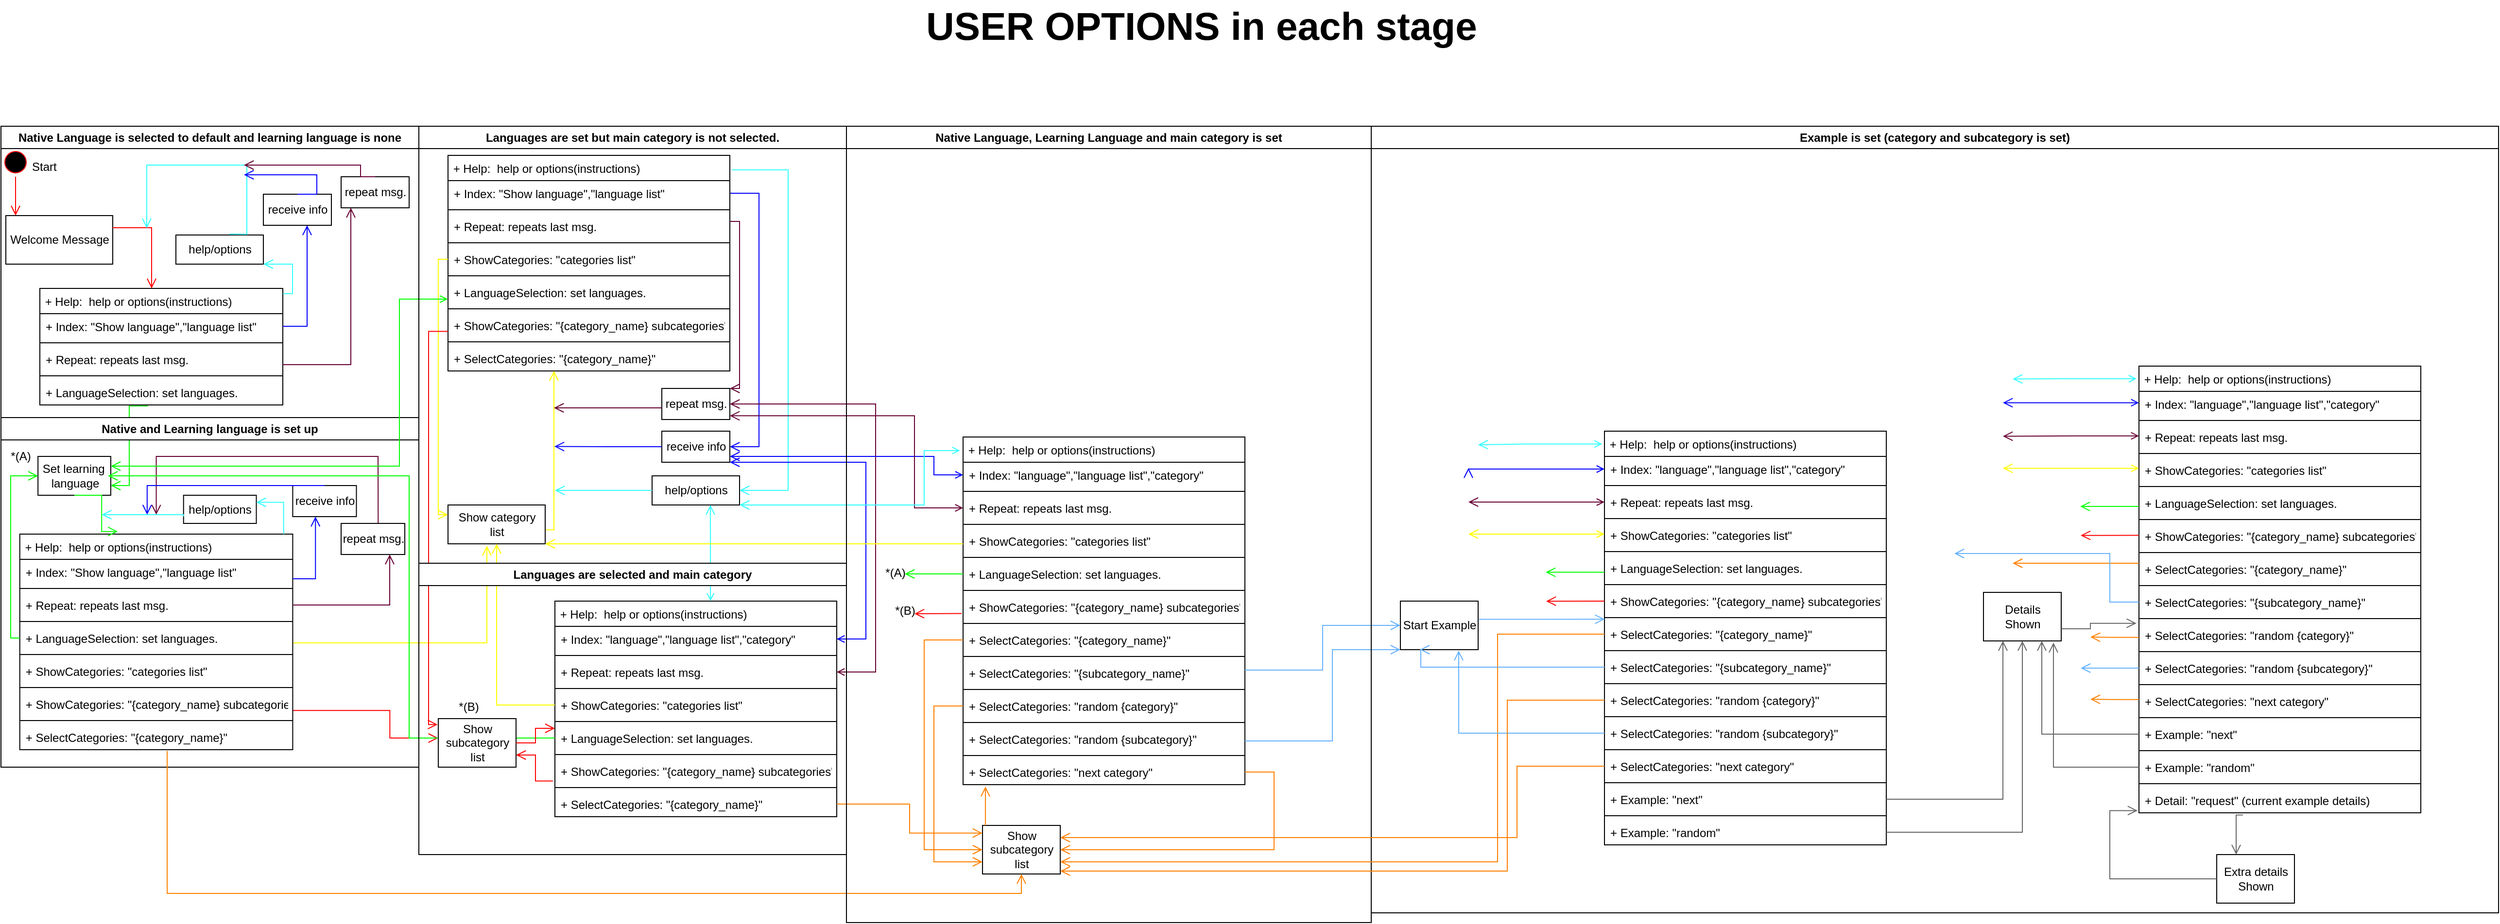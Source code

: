 <mxfile version="12.5.1" type="device"><diagram name="Page-1" id="e7e014a7-5840-1c2e-5031-d8a46d1fe8dd"><mxGraphModel dx="5265" dy="2962" grid="1" gridSize="10" guides="1" tooltips="1" connect="1" arrows="1" fold="1" page="1" pageScale="1" pageWidth="1169" pageHeight="826" background="#ffffff" math="0" shadow="0"><root><mxCell id="0"/><mxCell id="1" parent="0"/><mxCell id="CjJhoegcZc5WXBARStgU-190" value="" style="edgeStyle=elbowEdgeStyle;elbow=horizontal;verticalAlign=bottom;endArrow=open;endSize=8;strokeColor=#0000FF;endFill=1;rounded=0;exitX=1;exitY=0.5;exitDx=0;exitDy=0;entryX=1;entryY=0.5;entryDx=0;entryDy=0;" edge="1" parent="1" source="CjJhoegcZc5WXBARStgU-173" target="CjJhoegcZc5WXBARStgU-192"><mxGeometry x="2154.857" y="-38.12" as="geometry"><mxPoint x="-342" y="430" as="targetPoint"/><mxPoint x="-380.004" y="100.002" as="sourcePoint"/><Array as="points"><mxPoint x="-300" y="230"/></Array></mxGeometry></mxCell><mxCell id="valJcuAi4H7PQS7d0ONy-42" value="&lt;font style=&quot;font-size: 40px&quot;&gt;&lt;b&gt;USER OPTIONS in each stage&lt;/b&gt;&lt;/font&gt;" style="text;html=1;resizable=0;points=[];autosize=1;align=left;verticalAlign=top;spacingTop=-4;" parent="1" vertex="1"><mxGeometry x="-130" y="-100" width="580" height="20" as="geometry"/></mxCell><mxCell id="CjJhoegcZc5WXBARStgU-169" value="" style="group" vertex="1" connectable="0" parent="1"><mxGeometry x="-1080" y="30" width="430" height="660" as="geometry"/></mxCell><mxCell id="2" value="Native Language is selected to default and learning language is none" style="swimlane;whiteSpace=wrap" parent="CjJhoegcZc5WXBARStgU-169" vertex="1"><mxGeometry width="430" height="300" as="geometry"/></mxCell><mxCell id="5" value="" style="ellipse;shape=startState;fillColor=#000000;strokeColor=#ff0000;" parent="2" vertex="1"><mxGeometry y="22" width="30" height="30" as="geometry"/></mxCell><mxCell id="6" value="" style="edgeStyle=elbowEdgeStyle;elbow=horizontal;verticalAlign=bottom;endArrow=open;endSize=8;strokeColor=#FF0000;endFill=1;rounded=0" parent="2" source="5" edge="1"><mxGeometry y="22" as="geometry"><mxPoint x="15.143" y="92" as="targetPoint"/></mxGeometry></mxCell><mxCell id="valJcuAi4H7PQS7d0ONy-41" value="Start" style="text;html=1;resizable=0;points=[];autosize=1;align=left;verticalAlign=top;spacingTop=-4;" parent="2" vertex="1"><mxGeometry x="30" y="32" width="40" height="20" as="geometry"/></mxCell><mxCell id="valJcuAi4H7PQS7d0ONy-48" value=" + Help:  help or options(instructions)" style="swimlane;fontStyle=0;align=left;verticalAlign=top;childLayout=stackLayout;horizontal=1;startSize=26;horizontalStack=0;resizeParent=1;resizeParentMax=0;resizeLast=0;collapsible=1;marginBottom=0;gradientColor=none;" parent="2" vertex="1"><mxGeometry x="40" y="167" width="250" height="120" as="geometry"/></mxCell><mxCell id="valJcuAi4H7PQS7d0ONy-52" value="+ Index: &quot;Show language&quot;,&quot;language list&quot;" style="text;strokeColor=none;fillColor=none;align=left;verticalAlign=top;spacingLeft=4;spacingRight=4;overflow=hidden;rotatable=0;points=[[0,0.5],[1,0.5]];portConstraint=eastwest;" parent="valJcuAi4H7PQS7d0ONy-48" vertex="1"><mxGeometry y="26" width="250" height="26" as="geometry"/></mxCell><mxCell id="valJcuAi4H7PQS7d0ONy-62" value="" style="line;strokeWidth=1;fillColor=none;align=left;verticalAlign=middle;spacingTop=-1;spacingLeft=3;spacingRight=3;rotatable=0;labelPosition=right;points=[];portConstraint=eastwest;" parent="valJcuAi4H7PQS7d0ONy-48" vertex="1"><mxGeometry y="52" width="250" height="8" as="geometry"/></mxCell><mxCell id="valJcuAi4H7PQS7d0ONy-54" value="+ Repeat: repeats last msg." style="text;strokeColor=none;fillColor=none;align=left;verticalAlign=top;spacingLeft=4;spacingRight=4;overflow=hidden;rotatable=0;points=[[0,0.5],[1,0.5]];portConstraint=eastwest;" parent="valJcuAi4H7PQS7d0ONy-48" vertex="1"><mxGeometry y="60" width="250" height="26" as="geometry"/></mxCell><mxCell id="valJcuAi4H7PQS7d0ONy-63" value="" style="line;strokeWidth=1;fillColor=none;align=left;verticalAlign=middle;spacingTop=-1;spacingLeft=3;spacingRight=3;rotatable=0;labelPosition=right;points=[];portConstraint=eastwest;" parent="valJcuAi4H7PQS7d0ONy-48" vertex="1"><mxGeometry y="86" width="250" height="8" as="geometry"/></mxCell><mxCell id="valJcuAi4H7PQS7d0ONy-53" value="+ LanguageSelection: set languages." style="text;strokeColor=none;fillColor=none;align=left;verticalAlign=top;spacingLeft=4;spacingRight=4;overflow=hidden;rotatable=0;points=[[0,0.5],[1,0.5]];portConstraint=eastwest;" parent="valJcuAi4H7PQS7d0ONy-48" vertex="1"><mxGeometry y="94" width="250" height="26" as="geometry"/></mxCell><mxCell id="valJcuAi4H7PQS7d0ONy-80" value="help/options" style="html=1;gradientColor=none;" parent="2" vertex="1"><mxGeometry x="180" y="112" width="90" height="30" as="geometry"/></mxCell><mxCell id="valJcuAi4H7PQS7d0ONy-82" value="receive info" style="html=1;gradientColor=none;" parent="2" vertex="1"><mxGeometry x="270" y="70" width="70" height="32" as="geometry"/></mxCell><mxCell id="valJcuAi4H7PQS7d0ONy-88" value="" style="edgeStyle=elbowEdgeStyle;elbow=horizontal;verticalAlign=bottom;endArrow=open;endSize=8;strokeColor=#33FFFF;endFill=1;rounded=0;exitX=1.001;exitY=0.045;exitDx=0;exitDy=0;exitPerimeter=0;entryX=1;entryY=1;entryDx=0;entryDy=0;" parent="2" source="valJcuAi4H7PQS7d0ONy-48" target="valJcuAi4H7PQS7d0ONy-80" edge="1"><mxGeometry x="1048.5" y="114" as="geometry"><mxPoint x="310" y="152" as="targetPoint"/><mxPoint x="289.667" y="206.333" as="sourcePoint"/><Array as="points"><mxPoint x="300" y="162"/><mxPoint x="310" y="160"/></Array></mxGeometry></mxCell><mxCell id="valJcuAi4H7PQS7d0ONy-89" value="" style="edgeStyle=elbowEdgeStyle;elbow=horizontal;verticalAlign=bottom;endArrow=open;endSize=8;strokeColor=#0000FF;endFill=1;rounded=0;exitX=1;exitY=0.5;exitDx=0;exitDy=0;" parent="2" source="valJcuAi4H7PQS7d0ONy-52" target="valJcuAi4H7PQS7d0ONy-82" edge="1"><mxGeometry x="1709" y="27.5" as="geometry"><mxPoint x="360" y="130" as="targetPoint"/><mxPoint x="289.929" y="191.929" as="sourcePoint"/><Array as="points"><mxPoint x="315" y="205"/></Array></mxGeometry></mxCell><mxCell id="valJcuAi4H7PQS7d0ONy-91" value="Welcome Message" style="html=1;gradientColor=none;" parent="2" vertex="1"><mxGeometry x="5" y="92" width="110" height="50" as="geometry"/></mxCell><mxCell id="valJcuAi4H7PQS7d0ONy-96" value="" style="edgeStyle=elbowEdgeStyle;elbow=horizontal;verticalAlign=bottom;endArrow=open;endSize=8;strokeColor=#FF0000;endFill=1;rounded=0;exitX=1;exitY=0.25;exitDx=0;exitDy=0;" parent="2" source="valJcuAi4H7PQS7d0ONy-91" target="valJcuAi4H7PQS7d0ONy-48" edge="1"><mxGeometry x="2234" y="-180" as="geometry"><mxPoint x="214.667" y="87.667" as="targetPoint"/><mxPoint x="154.929" y="112.429" as="sourcePoint"/><Array as="points"><mxPoint x="155" y="122"/></Array></mxGeometry></mxCell><mxCell id="valJcuAi4H7PQS7d0ONy-103" value="" style="edgeStyle=orthogonalEdgeStyle;html=1;verticalAlign=bottom;endArrow=open;endSize=8;strokeColor=#33FFFF;exitX=0.609;exitY=-0.028;exitDx=0;exitDy=0;exitPerimeter=0;rounded=0;" parent="2" source="valJcuAi4H7PQS7d0ONy-80" edge="1"><mxGeometry relative="1" as="geometry"><mxPoint x="150" y="105" as="targetPoint"/><mxPoint x="270" y="75" as="sourcePoint"/><Array as="points"><mxPoint x="253" y="40"/><mxPoint x="150" y="40"/></Array></mxGeometry></mxCell><mxCell id="CjJhoegcZc5WXBARStgU-9" value="repeat msg." style="html=1;gradientColor=none;" vertex="1" parent="2"><mxGeometry x="350" y="52" width="70" height="32" as="geometry"/></mxCell><mxCell id="CjJhoegcZc5WXBARStgU-10" value="" style="edgeStyle=elbowEdgeStyle;elbow=horizontal;verticalAlign=bottom;endArrow=open;endSize=8;strokeColor=#660033;endFill=1;rounded=0;exitX=1;exitY=0.5;exitDx=0;exitDy=0;" edge="1" parent="2" target="CjJhoegcZc5WXBARStgU-9"><mxGeometry x="2369" y="-72.5" as="geometry"><mxPoint x="1020" y="30" as="targetPoint"/><mxPoint x="289.882" y="245.471" as="sourcePoint"/><Array as="points"><mxPoint x="360" y="245"/></Array></mxGeometry></mxCell><mxCell id="CjJhoegcZc5WXBARStgU-11" value="" style="edgeStyle=elbowEdgeStyle;elbow=horizontal;verticalAlign=bottom;endArrow=open;endSize=8;strokeColor=#660033;endFill=1;rounded=0;exitX=0.5;exitY=0;exitDx=0;exitDy=0;" edge="1" parent="CjJhoegcZc5WXBARStgU-169" source="CjJhoegcZc5WXBARStgU-9"><mxGeometry x="3039" y="-202.5" as="geometry"><mxPoint x="250" y="40" as="targetPoint"/><mxPoint x="299.882" y="255.471" as="sourcePoint"/><Array as="points"><mxPoint x="370" y="255"/></Array></mxGeometry></mxCell><mxCell id="CjJhoegcZc5WXBARStgU-12" value="" style="edgeStyle=elbowEdgeStyle;elbow=horizontal;verticalAlign=bottom;endArrow=open;endSize=8;strokeColor=#0000FF;endFill=1;rounded=0;exitX=0.5;exitY=0;exitDx=0;exitDy=0;" edge="1" parent="CjJhoegcZc5WXBARStgU-169" source="valJcuAi4H7PQS7d0ONy-82"><mxGeometry x="2379" y="-102.5" as="geometry"><mxPoint x="250" y="50" as="targetPoint"/><mxPoint x="300" y="216" as="sourcePoint"/><Array as="points"><mxPoint x="325" y="215"/></Array></mxGeometry></mxCell><mxCell id="CjJhoegcZc5WXBARStgU-13" value="" style="edgeStyle=elbowEdgeStyle;elbow=horizontal;verticalAlign=bottom;endArrow=open;endSize=8;strokeColor=#00FF00;endFill=1;rounded=0;entryX=1;entryY=0.75;entryDx=0;entryDy=0;exitX=0.446;exitY=1.038;exitDx=0;exitDy=0;exitPerimeter=0;" edge="1" parent="CjJhoegcZc5WXBARStgU-169" source="valJcuAi4H7PQS7d0ONy-53" target="CjJhoegcZc5WXBARStgU-14"><mxGeometry x="2390" y="11" as="geometry"><mxPoint x="290" y="350" as="targetPoint"/><mxPoint x="173" y="320" as="sourcePoint"/><Array as="points"/></mxGeometry></mxCell><mxCell id="CjJhoegcZc5WXBARStgU-166" value="Native and Learning language is set up" style="swimlane;whiteSpace=wrap" vertex="1" parent="CjJhoegcZc5WXBARStgU-169"><mxGeometry y="300" width="430" height="360" as="geometry"/></mxCell><mxCell id="CjJhoegcZc5WXBARStgU-32" value="repeat msg." style="html=1;gradientColor=none;" vertex="1" parent="CjJhoegcZc5WXBARStgU-166"><mxGeometry x="349.998" y="109" width="65.532" height="32" as="geometry"/></mxCell><mxCell id="CjJhoegcZc5WXBARStgU-184" value="" style="edgeStyle=elbowEdgeStyle;elbow=horizontal;verticalAlign=bottom;endArrow=open;endSize=8;strokeColor=#FFFF00;endFill=1;rounded=0;exitX=1;exitY=0.5;exitDx=0;exitDy=0;entryX=0.399;entryY=1.051;entryDx=0;entryDy=0;entryPerimeter=0;" edge="1" parent="CjJhoegcZc5WXBARStgU-166" target="CjJhoegcZc5WXBARStgU-185"><mxGeometry x="3972.148" y="-153.62" as="geometry"><mxPoint x="510" y="232" as="targetPoint"/><mxPoint x="300.209" y="231.998" as="sourcePoint"/><Array as="points"><mxPoint x="500" y="190"/></Array></mxGeometry></mxCell><mxCell id="CjJhoegcZc5WXBARStgU-221" value="" style="edgeStyle=elbowEdgeStyle;elbow=horizontal;verticalAlign=bottom;endArrow=open;endSize=8;strokeColor=#FF0000;endFill=1;rounded=0;exitX=1;exitY=0.5;exitDx=0;exitDy=0;" edge="1" parent="CjJhoegcZc5WXBARStgU-166"><mxGeometry x="3972.638" y="-83.5" as="geometry"><mxPoint x="450" y="330" as="targetPoint"/><mxPoint x="300.003" y="301.667" as="sourcePoint"/><Array as="points"><mxPoint x="400.17" y="279"/></Array></mxGeometry></mxCell><mxCell id="CjJhoegcZc5WXBARStgU-269" value="*(A)" style="text;html=1;align=center;verticalAlign=middle;resizable=0;points=[];autosize=1;" vertex="1" parent="CjJhoegcZc5WXBARStgU-166"><mxGeometry y="30" width="40" height="20" as="geometry"/></mxCell><mxCell id="CjJhoegcZc5WXBARStgU-14" value="Set learning&amp;nbsp;&lt;br&gt;language" style="html=1;gradientColor=none;" vertex="1" parent="CjJhoegcZc5WXBARStgU-169"><mxGeometry x="38.085" y="340" width="74.894" height="40" as="geometry"/></mxCell><mxCell id="CjJhoegcZc5WXBARStgU-15" value=" + Help:  help or options(instructions)" style="swimlane;fontStyle=0;align=left;verticalAlign=top;childLayout=stackLayout;horizontal=1;startSize=26;horizontalStack=0;resizeParent=1;resizeParentMax=0;resizeLast=0;collapsible=1;marginBottom=0;gradientColor=none;" vertex="1" parent="CjJhoegcZc5WXBARStgU-169"><mxGeometry x="19.362" y="420" width="280.851" height="222" as="geometry"/></mxCell><mxCell id="CjJhoegcZc5WXBARStgU-18" value="+ Index: &quot;Show language&quot;,&quot;language list&quot;" style="text;strokeColor=none;fillColor=none;align=left;verticalAlign=top;spacingLeft=4;spacingRight=4;overflow=hidden;rotatable=0;points=[[0,0.5],[1,0.5]];portConstraint=eastwest;" vertex="1" parent="CjJhoegcZc5WXBARStgU-15"><mxGeometry y="26" width="280.851" height="26" as="geometry"/></mxCell><mxCell id="CjJhoegcZc5WXBARStgU-19" value="" style="line;strokeWidth=1;fillColor=none;align=left;verticalAlign=middle;spacingTop=-1;spacingLeft=3;spacingRight=3;rotatable=0;labelPosition=right;points=[];portConstraint=eastwest;" vertex="1" parent="CjJhoegcZc5WXBARStgU-15"><mxGeometry y="52" width="280.851" height="8" as="geometry"/></mxCell><mxCell id="CjJhoegcZc5WXBARStgU-20" value="+ Repeat: repeats last msg." style="text;strokeColor=none;fillColor=none;align=left;verticalAlign=top;spacingLeft=4;spacingRight=4;overflow=hidden;rotatable=0;points=[[0,0.5],[1,0.5]];portConstraint=eastwest;" vertex="1" parent="CjJhoegcZc5WXBARStgU-15"><mxGeometry y="60" width="280.851" height="26" as="geometry"/></mxCell><mxCell id="CjJhoegcZc5WXBARStgU-21" value="" style="line;strokeWidth=1;fillColor=none;align=left;verticalAlign=middle;spacingTop=-1;spacingLeft=3;spacingRight=3;rotatable=0;labelPosition=right;points=[];portConstraint=eastwest;" vertex="1" parent="CjJhoegcZc5WXBARStgU-15"><mxGeometry y="86" width="280.851" height="8" as="geometry"/></mxCell><mxCell id="CjJhoegcZc5WXBARStgU-22" value="+ LanguageSelection: set languages." style="text;strokeColor=none;fillColor=none;align=left;verticalAlign=top;spacingLeft=4;spacingRight=4;overflow=hidden;rotatable=0;points=[[0,0.5],[1,0.5]];portConstraint=eastwest;" vertex="1" parent="CjJhoegcZc5WXBARStgU-15"><mxGeometry y="94" width="280.851" height="26" as="geometry"/></mxCell><mxCell id="CjJhoegcZc5WXBARStgU-23" value="" style="line;strokeWidth=1;fillColor=none;align=left;verticalAlign=middle;spacingTop=-1;spacingLeft=3;spacingRight=3;rotatable=0;labelPosition=right;points=[];portConstraint=eastwest;" vertex="1" parent="CjJhoegcZc5WXBARStgU-15"><mxGeometry y="120" width="280.851" height="8" as="geometry"/></mxCell><mxCell id="CjJhoegcZc5WXBARStgU-24" value="+ ShowCategories: &quot;categories list&quot;" style="text;strokeColor=none;fillColor=none;align=left;verticalAlign=top;spacingLeft=4;spacingRight=4;overflow=hidden;rotatable=0;points=[[0,0.5],[1,0.5]];portConstraint=eastwest;" vertex="1" parent="CjJhoegcZc5WXBARStgU-15"><mxGeometry y="128" width="280.851" height="26" as="geometry"/></mxCell><mxCell id="CjJhoegcZc5WXBARStgU-25" value="" style="line;strokeWidth=1;fillColor=none;align=left;verticalAlign=middle;spacingTop=-1;spacingLeft=3;spacingRight=3;rotatable=0;labelPosition=right;points=[];portConstraint=eastwest;" vertex="1" parent="CjJhoegcZc5WXBARStgU-15"><mxGeometry y="154" width="280.851" height="8" as="geometry"/></mxCell><mxCell id="CjJhoegcZc5WXBARStgU-26" value="+ ShowCategories: &quot;{category_name} subcategories&quot;" style="text;strokeColor=none;fillColor=none;align=left;verticalAlign=top;spacingLeft=4;spacingRight=4;overflow=hidden;rotatable=0;points=[[0,0.5],[1,0.5]];portConstraint=eastwest;" vertex="1" parent="CjJhoegcZc5WXBARStgU-15"><mxGeometry y="162" width="280.851" height="26" as="geometry"/></mxCell><mxCell id="CjJhoegcZc5WXBARStgU-27" value="" style="line;strokeWidth=1;fillColor=none;align=left;verticalAlign=middle;spacingTop=-1;spacingLeft=3;spacingRight=3;rotatable=0;labelPosition=right;points=[];portConstraint=eastwest;" vertex="1" parent="CjJhoegcZc5WXBARStgU-15"><mxGeometry y="188" width="280.851" height="8" as="geometry"/></mxCell><mxCell id="CjJhoegcZc5WXBARStgU-28" value="+ SelectCategories: &quot;{category_name}&quot;" style="text;strokeColor=none;fillColor=none;align=left;verticalAlign=top;spacingLeft=4;spacingRight=4;overflow=hidden;rotatable=0;points=[[0,0.5],[1,0.5]];portConstraint=eastwest;" vertex="1" parent="CjJhoegcZc5WXBARStgU-15"><mxGeometry y="196" width="280.851" height="26" as="geometry"/></mxCell><mxCell id="CjJhoegcZc5WXBARStgU-29" value="" style="edgeStyle=elbowEdgeStyle;elbow=horizontal;verticalAlign=bottom;endArrow=open;endSize=8;strokeColor=#00FF00;endFill=1;rounded=0;exitX=0.5;exitY=1;exitDx=0;exitDy=0;entryX=0.359;entryY=-0.012;entryDx=0;entryDy=0;entryPerimeter=0;" edge="1" parent="CjJhoegcZc5WXBARStgU-169" source="CjJhoegcZc5WXBARStgU-14" target="CjJhoegcZc5WXBARStgU-15"><mxGeometry x="2247.447" y="51" as="geometry"><mxPoint x="159.787" y="390" as="targetPoint"/><mxPoint x="152.61" y="328.667" as="sourcePoint"/><Array as="points"><mxPoint x="103.617" y="400"/></Array></mxGeometry></mxCell><mxCell id="CjJhoegcZc5WXBARStgU-30" value="" style="edgeStyle=elbowEdgeStyle;elbow=horizontal;verticalAlign=bottom;endArrow=open;endSize=8;strokeColor=#00FF00;endFill=1;rounded=0;exitX=0;exitY=0.5;exitDx=0;exitDy=0;entryX=0;entryY=0.5;entryDx=0;entryDy=0;" edge="1" parent="CjJhoegcZc5WXBARStgU-169" source="CjJhoegcZc5WXBARStgU-22" target="CjJhoegcZc5WXBARStgU-14"><mxGeometry x="2256.809" y="61" as="geometry"><mxPoint x="112.979" y="427" as="targetPoint"/><mxPoint x="84.894" y="390" as="sourcePoint"/><Array as="points"><mxPoint x="10" y="440"/></Array></mxGeometry></mxCell><mxCell id="CjJhoegcZc5WXBARStgU-33" value="" style="edgeStyle=elbowEdgeStyle;elbow=horizontal;verticalAlign=bottom;endArrow=open;endSize=8;strokeColor=#660033;endFill=1;rounded=0;exitX=1;exitY=0.5;exitDx=0;exitDy=0;" edge="1" parent="CjJhoegcZc5WXBARStgU-169" target="CjJhoegcZc5WXBARStgU-32" source="CjJhoegcZc5WXBARStgU-20"><mxGeometry x="2892.468" y="137.5" as="geometry"><mxPoint x="1629.574" y="240" as="targetPoint"/><mxPoint x="328.298" y="595" as="sourcePoint"/><Array as="points"><mxPoint x="400" y="470"/></Array></mxGeometry></mxCell><mxCell id="CjJhoegcZc5WXBARStgU-34" value="" style="edgeStyle=elbowEdgeStyle;elbow=horizontal;verticalAlign=bottom;endArrow=open;endSize=8;strokeColor=#660033;endFill=1;rounded=0;" edge="1" parent="CjJhoegcZc5WXBARStgU-169"><mxGeometry x="2901.83" y="147.5" as="geometry"><mxPoint x="159.787" y="400" as="targetPoint"/><mxPoint x="380" y="340" as="sourcePoint"/><Array as="points"><mxPoint x="159.787" y="340"/><mxPoint x="318.936" y="360"/><mxPoint x="403.191" y="605"/></Array></mxGeometry></mxCell><mxCell id="CjJhoegcZc5WXBARStgU-36" value="receive info" style="html=1;gradientColor=none;" vertex="1" parent="CjJhoegcZc5WXBARStgU-169"><mxGeometry x="300.213" y="370" width="65.532" height="32" as="geometry"/></mxCell><mxCell id="CjJhoegcZc5WXBARStgU-37" value="" style="edgeStyle=elbowEdgeStyle;elbow=horizontal;verticalAlign=bottom;endArrow=open;endSize=8;strokeColor=#0000FF;endFill=1;rounded=0;exitX=1;exitY=0.5;exitDx=0;exitDy=0;" edge="1" parent="CjJhoegcZc5WXBARStgU-169" target="CjJhoegcZc5WXBARStgU-36"><mxGeometry x="2246.511" y="147.5" as="geometry"><mxPoint x="983.617" y="250" as="targetPoint"/><mxPoint x="300.213" y="466" as="sourcePoint"/><Array as="points"><mxPoint x="323.617" y="465"/></Array></mxGeometry></mxCell><mxCell id="CjJhoegcZc5WXBARStgU-38" value="" style="edgeStyle=elbowEdgeStyle;elbow=horizontal;verticalAlign=bottom;endArrow=open;endSize=8;strokeColor=#0000FF;endFill=1;rounded=0;exitX=0.5;exitY=0;exitDx=0;exitDy=0;" edge="1" parent="CjJhoegcZc5WXBARStgU-169" source="CjJhoegcZc5WXBARStgU-36"><mxGeometry x="2255.872" y="157.5" as="geometry"><mxPoint x="150.426" y="400" as="targetPoint"/><mxPoint x="309.574" y="340" as="sourcePoint"/><Array as="points"><mxPoint x="150.426" y="360"/><mxPoint x="150.426" y="340"/><mxPoint x="150.426" y="340"/><mxPoint x="150.426" y="350"/><mxPoint x="159.787" y="340"/></Array></mxGeometry></mxCell><mxCell id="CjJhoegcZc5WXBARStgU-39" value="help/options" style="html=1;gradientColor=none;" vertex="1" parent="CjJhoegcZc5WXBARStgU-169"><mxGeometry x="187.872" y="380" width="74.894" height="29" as="geometry"/></mxCell><mxCell id="CjJhoegcZc5WXBARStgU-40" value="" style="edgeStyle=elbowEdgeStyle;elbow=horizontal;verticalAlign=bottom;endArrow=open;endSize=8;strokeColor=#33FFFF;endFill=1;rounded=0;entryX=1;entryY=0.25;entryDx=0;entryDy=0;" edge="1" parent="CjJhoegcZc5WXBARStgU-169" target="CjJhoegcZc5WXBARStgU-39"><mxGeometry x="1609.447" y="204" as="geometry"><mxPoint x="262.766" y="372" as="targetPoint"/><mxPoint x="290.851" y="420" as="sourcePoint"/><Array as="points"><mxPoint x="290.851" y="392"/><mxPoint x="300.213" y="390"/></Array></mxGeometry></mxCell><mxCell id="CjJhoegcZc5WXBARStgU-41" value="" style="edgeStyle=elbowEdgeStyle;elbow=horizontal;verticalAlign=bottom;endArrow=open;endSize=8;strokeColor=#33FFFF;endFill=1;rounded=0;exitX=0;exitY=0.75;exitDx=0;exitDy=0;" edge="1" parent="CjJhoegcZc5WXBARStgU-169" source="CjJhoegcZc5WXBARStgU-39"><mxGeometry x="1469.021" y="205" as="geometry"><mxPoint x="103.617" y="400" as="targetPoint"/><mxPoint x="178.511" y="400" as="sourcePoint"/><Array as="points"><mxPoint x="187.872" y="395"/></Array></mxGeometry></mxCell><mxCell id="CjJhoegcZc5WXBARStgU-44" value="" style="edgeStyle=elbowEdgeStyle;elbow=horizontal;verticalAlign=bottom;endArrow=none;endSize=8;strokeColor=#660033;endFill=0;rounded=0;exitX=0.582;exitY=-0.012;exitDx=0;exitDy=0;exitPerimeter=0;" edge="1" parent="CjJhoegcZc5WXBARStgU-169" source="CjJhoegcZc5WXBARStgU-32"><mxGeometry x="2911.191" y="157.5" as="geometry"><mxPoint x="360" y="340" as="targetPoint"/><mxPoint x="421.915" y="350" as="sourcePoint"/><Array as="points"><mxPoint x="388" y="380"/><mxPoint x="412.553" y="615"/></Array></mxGeometry></mxCell><mxCell id="CjJhoegcZc5WXBARStgU-170" value=" + Help:  help or options(instructions)" style="swimlane;fontStyle=0;align=left;verticalAlign=top;childLayout=stackLayout;horizontal=1;startSize=26;horizontalStack=0;resizeParent=1;resizeParentMax=0;resizeLast=0;collapsible=1;marginBottom=0;gradientColor=none;" vertex="1" parent="1"><mxGeometry x="-620" y="60" width="290" height="222" as="geometry"/></mxCell><mxCell id="CjJhoegcZc5WXBARStgU-173" value="+ Index: &quot;Show language&quot;,&quot;language list&quot;" style="text;strokeColor=none;fillColor=none;align=left;verticalAlign=top;spacingLeft=4;spacingRight=4;overflow=hidden;rotatable=0;points=[[0,0.5],[1,0.5]];portConstraint=eastwest;" vertex="1" parent="CjJhoegcZc5WXBARStgU-170"><mxGeometry y="26" width="290" height="26" as="geometry"/></mxCell><mxCell id="CjJhoegcZc5WXBARStgU-174" value="" style="line;strokeWidth=1;fillColor=none;align=left;verticalAlign=middle;spacingTop=-1;spacingLeft=3;spacingRight=3;rotatable=0;labelPosition=right;points=[];portConstraint=eastwest;" vertex="1" parent="CjJhoegcZc5WXBARStgU-170"><mxGeometry y="52" width="290" height="8" as="geometry"/></mxCell><mxCell id="CjJhoegcZc5WXBARStgU-175" value="+ Repeat: repeats last msg." style="text;strokeColor=none;fillColor=none;align=left;verticalAlign=top;spacingLeft=4;spacingRight=4;overflow=hidden;rotatable=0;points=[[0,0.5],[1,0.5]];portConstraint=eastwest;" vertex="1" parent="CjJhoegcZc5WXBARStgU-170"><mxGeometry y="60" width="290" height="26" as="geometry"/></mxCell><mxCell id="CjJhoegcZc5WXBARStgU-176" value="" style="line;strokeWidth=1;fillColor=none;align=left;verticalAlign=middle;spacingTop=-1;spacingLeft=3;spacingRight=3;rotatable=0;labelPosition=right;points=[];portConstraint=eastwest;" vertex="1" parent="CjJhoegcZc5WXBARStgU-170"><mxGeometry y="86" width="290" height="8" as="geometry"/></mxCell><mxCell id="CjJhoegcZc5WXBARStgU-177" value="+ ShowCategories: &quot;categories list&quot;" style="text;strokeColor=none;fillColor=none;align=left;verticalAlign=top;spacingLeft=4;spacingRight=4;overflow=hidden;rotatable=0;points=[[0,0.5],[1,0.5]];portConstraint=eastwest;" vertex="1" parent="CjJhoegcZc5WXBARStgU-170"><mxGeometry y="94" width="290" height="26" as="geometry"/></mxCell><mxCell id="CjJhoegcZc5WXBARStgU-178" value="" style="line;strokeWidth=1;fillColor=none;align=left;verticalAlign=middle;spacingTop=-1;spacingLeft=3;spacingRight=3;rotatable=0;labelPosition=right;points=[];portConstraint=eastwest;" vertex="1" parent="CjJhoegcZc5WXBARStgU-170"><mxGeometry y="120" width="290" height="8" as="geometry"/></mxCell><mxCell id="CjJhoegcZc5WXBARStgU-179" value="+ LanguageSelection: set languages." style="text;strokeColor=none;fillColor=none;align=left;verticalAlign=top;spacingLeft=4;spacingRight=4;overflow=hidden;rotatable=0;points=[[0,0.5],[1,0.5]];portConstraint=eastwest;" vertex="1" parent="CjJhoegcZc5WXBARStgU-170"><mxGeometry y="128" width="290" height="26" as="geometry"/></mxCell><mxCell id="CjJhoegcZc5WXBARStgU-180" value="" style="line;strokeWidth=1;fillColor=none;align=left;verticalAlign=middle;spacingTop=-1;spacingLeft=3;spacingRight=3;rotatable=0;labelPosition=right;points=[];portConstraint=eastwest;" vertex="1" parent="CjJhoegcZc5WXBARStgU-170"><mxGeometry y="154" width="290" height="8" as="geometry"/></mxCell><mxCell id="CjJhoegcZc5WXBARStgU-181" value="+ ShowCategories: &quot;{category_name} subcategories&quot;" style="text;strokeColor=none;fillColor=none;align=left;verticalAlign=top;spacingLeft=4;spacingRight=4;overflow=hidden;rotatable=0;points=[[0,0.5],[1,0.5]];portConstraint=eastwest;" vertex="1" parent="CjJhoegcZc5WXBARStgU-170"><mxGeometry y="162" width="290" height="26" as="geometry"/></mxCell><mxCell id="CjJhoegcZc5WXBARStgU-182" value="" style="line;strokeWidth=1;fillColor=none;align=left;verticalAlign=middle;spacingTop=-1;spacingLeft=3;spacingRight=3;rotatable=0;labelPosition=right;points=[];portConstraint=eastwest;" vertex="1" parent="CjJhoegcZc5WXBARStgU-170"><mxGeometry y="188" width="290" height="8" as="geometry"/></mxCell><mxCell id="CjJhoegcZc5WXBARStgU-183" value="+ SelectCategories: &quot;{category_name}&quot;" style="text;strokeColor=none;fillColor=none;align=left;verticalAlign=top;spacingLeft=4;spacingRight=4;overflow=hidden;rotatable=0;points=[[0,0.5],[1,0.5]];portConstraint=eastwest;" vertex="1" parent="CjJhoegcZc5WXBARStgU-170"><mxGeometry y="196" width="290" height="26" as="geometry"/></mxCell><mxCell id="CjJhoegcZc5WXBARStgU-185" value="Show category&lt;br&gt;list" style="html=1;gradientColor=none;" vertex="1" parent="1"><mxGeometry x="-620" y="420" width="100" height="40" as="geometry"/></mxCell><mxCell id="CjJhoegcZc5WXBARStgU-188" value="" style="edgeStyle=elbowEdgeStyle;elbow=horizontal;verticalAlign=bottom;endArrow=open;endSize=8;strokeColor=#FFFF00;endFill=1;rounded=0;exitX=1.009;exitY=0.642;exitDx=0;exitDy=0;exitPerimeter=0;" edge="1" parent="1" source="CjJhoegcZc5WXBARStgU-185" target="CjJhoegcZc5WXBARStgU-183"><mxGeometry x="4141.938" y="-235.62" as="geometry"><mxPoint x="-540" y="430" as="targetPoint"/><mxPoint x="-511" y="541" as="sourcePoint"/><Array as="points"><mxPoint x="-511" y="430"/></Array></mxGeometry></mxCell><mxCell id="CjJhoegcZc5WXBARStgU-189" value="" style="edgeStyle=elbowEdgeStyle;elbow=horizontal;verticalAlign=bottom;endArrow=open;endSize=8;strokeColor=#33FFFF;endFill=1;rounded=0;exitX=1.008;exitY=0.067;exitDx=0;exitDy=0;exitPerimeter=0;entryX=1;entryY=0.5;entryDx=0;entryDy=0;" edge="1" parent="1" source="CjJhoegcZc5WXBARStgU-170" target="CjJhoegcZc5WXBARStgU-194"><mxGeometry x="2156.567" y="-63.24" as="geometry"><mxPoint x="-340" y="460" as="targetPoint"/><mxPoint x="-242.029" y="182.76" as="sourcePoint"/><Array as="points"><mxPoint x="-270" y="240"/></Array></mxGeometry></mxCell><mxCell id="CjJhoegcZc5WXBARStgU-191" value="" style="edgeStyle=elbowEdgeStyle;elbow=horizontal;verticalAlign=bottom;endArrow=open;endSize=8;strokeColor=#660033;endFill=1;rounded=0;entryX=1;entryY=0;entryDx=0;entryDy=0;exitX=0.999;exitY=0.308;exitDx=0;exitDy=0;exitPerimeter=0;" edge="1" parent="1" source="CjJhoegcZc5WXBARStgU-175" target="CjJhoegcZc5WXBARStgU-193"><mxGeometry x="2154.857" y="-10.12" as="geometry"><mxPoint x="-400" y="320" as="targetPoint"/><mxPoint x="-320" y="128" as="sourcePoint"/><Array as="points"><mxPoint x="-320" y="210"/></Array></mxGeometry></mxCell><mxCell id="CjJhoegcZc5WXBARStgU-192" value="receive info" style="html=1;gradientColor=none;" vertex="1" parent="1"><mxGeometry x="-400" y="344" width="70" height="32" as="geometry"/></mxCell><mxCell id="CjJhoegcZc5WXBARStgU-193" value="repeat msg." style="html=1;gradientColor=none;" vertex="1" parent="1"><mxGeometry x="-400" y="300" width="70" height="32" as="geometry"/></mxCell><mxCell id="CjJhoegcZc5WXBARStgU-194" value="help/options" style="html=1;gradientColor=none;" vertex="1" parent="1"><mxGeometry x="-410" y="390" width="90" height="30" as="geometry"/></mxCell><mxCell id="CjJhoegcZc5WXBARStgU-199" value="" style="edgeStyle=elbowEdgeStyle;elbow=horizontal;verticalAlign=bottom;endArrow=open;endSize=8;strokeColor=#33FFFF;endFill=1;rounded=0;exitX=0;exitY=0.5;exitDx=0;exitDy=0;" edge="1" parent="1" source="CjJhoegcZc5WXBARStgU-194"><mxGeometry x="2166.567" y="-53.24" as="geometry"><mxPoint x="-510" y="405" as="targetPoint"/><mxPoint x="-368.294" y="84.882" as="sourcePoint"/><Array as="points"/></mxGeometry></mxCell><mxCell id="CjJhoegcZc5WXBARStgU-200" value="" style="edgeStyle=elbowEdgeStyle;elbow=horizontal;verticalAlign=bottom;endArrow=open;endSize=8;strokeColor=#660033;endFill=1;rounded=0;exitX=0;exitY=0.625;exitDx=0;exitDy=0;exitPerimeter=0;" edge="1" parent="1" source="CjJhoegcZc5WXBARStgU-193"><mxGeometry x="2166.037" y="-138.24" as="geometry"><mxPoint x="-511" y="320" as="targetPoint"/><mxPoint x="-480.001" y="320.471" as="sourcePoint"/><Array as="points"><mxPoint x="-490" y="320"/></Array></mxGeometry></mxCell><mxCell id="CjJhoegcZc5WXBARStgU-201" value="" style="edgeStyle=elbowEdgeStyle;elbow=horizontal;verticalAlign=bottom;endArrow=open;endSize=8;strokeColor=#0000FF;endFill=1;rounded=0;exitX=0;exitY=0.5;exitDx=0;exitDy=0;" edge="1" parent="1" source="CjJhoegcZc5WXBARStgU-192"><mxGeometry x="2166.037" y="-98.48" as="geometry"><mxPoint x="-510.53" y="359.76" as="targetPoint"/><mxPoint x="-480.001" y="360.231" as="sourcePoint"/><Array as="points"/></mxGeometry></mxCell><mxCell id="CjJhoegcZc5WXBARStgU-202" value="" style="edgeStyle=elbowEdgeStyle;elbow=horizontal;verticalAlign=bottom;endArrow=open;endSize=8;strokeColor=#FFFF00;endFill=1;rounded=0;exitX=0;exitY=0.5;exitDx=0;exitDy=0;entryX=0;entryY=0.25;entryDx=0;entryDy=0;" edge="1" parent="1" source="CjJhoegcZc5WXBARStgU-177" target="CjJhoegcZc5WXBARStgU-185"><mxGeometry x="4151.938" y="-225.62" as="geometry"><mxPoint x="-570" y="545" as="targetPoint"/><mxPoint x="-501" y="551" as="sourcePoint"/><Array as="points"><mxPoint x="-630" y="300"/></Array></mxGeometry></mxCell><mxCell id="CjJhoegcZc5WXBARStgU-203" value="" style="edgeStyle=elbowEdgeStyle;elbow=horizontal;verticalAlign=bottom;endArrow=open;endSize=8;strokeColor=#00FF00;endFill=1;rounded=0;entryX=1;entryY=0.25;entryDx=0;entryDy=0;exitX=-0.001;exitY=0.769;exitDx=0;exitDy=0;exitPerimeter=0;startArrow=open;startFill=0;" edge="1" parent="1" source="CjJhoegcZc5WXBARStgU-179" target="CjJhoegcZc5WXBARStgU-14"><mxGeometry x="2400" y="21" as="geometry"><mxPoint x="-957" y="410" as="targetPoint"/><mxPoint x="-918" y="328" as="sourcePoint"/><Array as="points"><mxPoint x="-670" y="320"/></Array></mxGeometry></mxCell><mxCell id="CjJhoegcZc5WXBARStgU-204" value=" + Help:  help or options(instructions)" style="swimlane;fontStyle=0;align=left;verticalAlign=top;childLayout=stackLayout;horizontal=1;startSize=26;horizontalStack=0;resizeParent=1;resizeParentMax=0;resizeLast=0;collapsible=1;marginBottom=0;gradientColor=none;" vertex="1" parent="1"><mxGeometry x="-510" y="519" width="290" height="222" as="geometry"/></mxCell><mxCell id="CjJhoegcZc5WXBARStgU-205" value="+ Index: &quot;language&quot;,&quot;language list&quot;,&quot;category&quot;" style="text;strokeColor=none;fillColor=none;align=left;verticalAlign=top;spacingLeft=4;spacingRight=4;overflow=hidden;rotatable=0;points=[[0,0.5],[1,0.5]];portConstraint=eastwest;" vertex="1" parent="CjJhoegcZc5WXBARStgU-204"><mxGeometry y="26" width="290" height="26" as="geometry"/></mxCell><mxCell id="CjJhoegcZc5WXBARStgU-206" value="" style="line;strokeWidth=1;fillColor=none;align=left;verticalAlign=middle;spacingTop=-1;spacingLeft=3;spacingRight=3;rotatable=0;labelPosition=right;points=[];portConstraint=eastwest;" vertex="1" parent="CjJhoegcZc5WXBARStgU-204"><mxGeometry y="52" width="290" height="8" as="geometry"/></mxCell><mxCell id="CjJhoegcZc5WXBARStgU-207" value="+ Repeat: repeats last msg." style="text;strokeColor=none;fillColor=none;align=left;verticalAlign=top;spacingLeft=4;spacingRight=4;overflow=hidden;rotatable=0;points=[[0,0.5],[1,0.5]];portConstraint=eastwest;" vertex="1" parent="CjJhoegcZc5WXBARStgU-204"><mxGeometry y="60" width="290" height="26" as="geometry"/></mxCell><mxCell id="CjJhoegcZc5WXBARStgU-208" value="" style="line;strokeWidth=1;fillColor=none;align=left;verticalAlign=middle;spacingTop=-1;spacingLeft=3;spacingRight=3;rotatable=0;labelPosition=right;points=[];portConstraint=eastwest;" vertex="1" parent="CjJhoegcZc5WXBARStgU-204"><mxGeometry y="86" width="290" height="8" as="geometry"/></mxCell><mxCell id="CjJhoegcZc5WXBARStgU-209" value="+ ShowCategories: &quot;categories list&quot;" style="text;strokeColor=none;fillColor=none;align=left;verticalAlign=top;spacingLeft=4;spacingRight=4;overflow=hidden;rotatable=0;points=[[0,0.5],[1,0.5]];portConstraint=eastwest;" vertex="1" parent="CjJhoegcZc5WXBARStgU-204"><mxGeometry y="94" width="290" height="26" as="geometry"/></mxCell><mxCell id="CjJhoegcZc5WXBARStgU-210" value="" style="line;strokeWidth=1;fillColor=none;align=left;verticalAlign=middle;spacingTop=-1;spacingLeft=3;spacingRight=3;rotatable=0;labelPosition=right;points=[];portConstraint=eastwest;" vertex="1" parent="CjJhoegcZc5WXBARStgU-204"><mxGeometry y="120" width="290" height="8" as="geometry"/></mxCell><mxCell id="CjJhoegcZc5WXBARStgU-211" value="+ LanguageSelection: set languages." style="text;strokeColor=none;fillColor=none;align=left;verticalAlign=top;spacingLeft=4;spacingRight=4;overflow=hidden;rotatable=0;points=[[0,0.5],[1,0.5]];portConstraint=eastwest;" vertex="1" parent="CjJhoegcZc5WXBARStgU-204"><mxGeometry y="128" width="290" height="26" as="geometry"/></mxCell><mxCell id="CjJhoegcZc5WXBARStgU-212" value="" style="line;strokeWidth=1;fillColor=none;align=left;verticalAlign=middle;spacingTop=-1;spacingLeft=3;spacingRight=3;rotatable=0;labelPosition=right;points=[];portConstraint=eastwest;" vertex="1" parent="CjJhoegcZc5WXBARStgU-204"><mxGeometry y="154" width="290" height="8" as="geometry"/></mxCell><mxCell id="CjJhoegcZc5WXBARStgU-213" value="+ ShowCategories: &quot;{category_name} subcategories&quot;" style="text;strokeColor=none;fillColor=none;align=left;verticalAlign=top;spacingLeft=4;spacingRight=4;overflow=hidden;rotatable=0;points=[[0,0.5],[1,0.5]];portConstraint=eastwest;" vertex="1" parent="CjJhoegcZc5WXBARStgU-204"><mxGeometry y="162" width="290" height="26" as="geometry"/></mxCell><mxCell id="CjJhoegcZc5WXBARStgU-214" value="" style="line;strokeWidth=1;fillColor=none;align=left;verticalAlign=middle;spacingTop=-1;spacingLeft=3;spacingRight=3;rotatable=0;labelPosition=right;points=[];portConstraint=eastwest;" vertex="1" parent="CjJhoegcZc5WXBARStgU-204"><mxGeometry y="188" width="290" height="8" as="geometry"/></mxCell><mxCell id="CjJhoegcZc5WXBARStgU-215" value="+ SelectCategories: &quot;{category_name}&quot;" style="text;strokeColor=none;fillColor=none;align=left;verticalAlign=top;spacingLeft=4;spacingRight=4;overflow=hidden;rotatable=0;points=[[0,0.5],[1,0.5]];portConstraint=eastwest;" vertex="1" parent="CjJhoegcZc5WXBARStgU-204"><mxGeometry y="196" width="290" height="26" as="geometry"/></mxCell><mxCell id="CjJhoegcZc5WXBARStgU-216" value="" style="edgeStyle=elbowEdgeStyle;elbow=horizontal;verticalAlign=bottom;endArrow=open;endSize=8;strokeColor=#33FFFF;endFill=1;rounded=0;startArrow=open;startFill=0;exitX=0.552;exitY=0;exitDx=0;exitDy=0;exitPerimeter=0;" edge="1" parent="1" source="CjJhoegcZc5WXBARStgU-204" target="CjJhoegcZc5WXBARStgU-194"><mxGeometry x="2176.567" y="-43.24" as="geometry"><mxPoint x="-400" y="440" as="targetPoint"/><mxPoint x="-330" y="470" as="sourcePoint"/><Array as="points"/></mxGeometry></mxCell><mxCell id="CjJhoegcZc5WXBARStgU-217" value="" style="edgeStyle=elbowEdgeStyle;elbow=horizontal;verticalAlign=bottom;endArrow=open;endSize=8;strokeColor=#0000FF;endFill=1;rounded=0;exitX=1;exitY=0.5;exitDx=0;exitDy=0;entryX=1;entryY=1;entryDx=0;entryDy=0;startArrow=open;startFill=0;" edge="1" parent="1" source="CjJhoegcZc5WXBARStgU-205" target="CjJhoegcZc5WXBARStgU-192"><mxGeometry x="2336.567" y="11.34" as="geometry"><mxPoint x="-340.0" y="469.58" as="targetPoint"/><mxPoint x="-229.637" y="469.987" as="sourcePoint"/><Array as="points"><mxPoint x="-190" y="460"/></Array></mxGeometry></mxCell><mxCell id="CjJhoegcZc5WXBARStgU-218" value="" style="edgeStyle=elbowEdgeStyle;elbow=horizontal;verticalAlign=bottom;endArrow=open;endSize=8;strokeColor=#660033;endFill=1;rounded=0;exitX=1;exitY=0.5;exitDx=0;exitDy=0;entryX=1;entryY=0.5;entryDx=0;entryDy=0;startArrow=open;startFill=0;" edge="1" parent="1" source="CjJhoegcZc5WXBARStgU-207" target="CjJhoegcZc5WXBARStgU-193"><mxGeometry x="2356.207" y="1.76" as="geometry"><mxPoint x="-320.83" y="460" as="targetPoint"/><mxPoint x="-209.997" y="460.167" as="sourcePoint"/><Array as="points"><mxPoint x="-180" y="440"/></Array></mxGeometry></mxCell><mxCell id="CjJhoegcZc5WXBARStgU-219" value="" style="edgeStyle=elbowEdgeStyle;elbow=horizontal;verticalAlign=bottom;endArrow=open;endSize=8;strokeColor=#00FF00;endFill=1;rounded=0;exitX=0;exitY=0.5;exitDx=0;exitDy=0;" edge="1" parent="1" source="CjJhoegcZc5WXBARStgU-211"><mxGeometry x="2410" y="31" as="geometry"><mxPoint x="-970" y="390" as="targetPoint"/><mxPoint x="-620" y="218" as="sourcePoint"/><Array as="points"><mxPoint x="-660" y="330"/></Array></mxGeometry></mxCell><mxCell id="CjJhoegcZc5WXBARStgU-220" value="" style="edgeStyle=elbowEdgeStyle;elbow=horizontal;verticalAlign=bottom;endArrow=open;endSize=8;strokeColor=#FFFF00;endFill=1;rounded=0;exitX=0;exitY=0.5;exitDx=0;exitDy=0;entryX=0.5;entryY=1;entryDx=0;entryDy=0;" edge="1" parent="1" source="CjJhoegcZc5WXBARStgU-209" target="CjJhoegcZc5WXBARStgU-185"><mxGeometry x="3982.148" y="-143.62" as="geometry"><mxPoint x="-570" y="472" as="targetPoint"/><mxPoint x="-769.791" y="571.998" as="sourcePoint"/><Array as="points"><mxPoint x="-570" y="530"/></Array></mxGeometry></mxCell><mxCell id="CjJhoegcZc5WXBARStgU-223" value="Show &lt;br&gt;subcategory&lt;br&gt;list" style="html=1;gradientColor=none;" vertex="1" parent="1"><mxGeometry x="-630" y="640" width="80" height="50" as="geometry"/></mxCell><mxCell id="CjJhoegcZc5WXBARStgU-225" value="" style="edgeStyle=elbowEdgeStyle;elbow=horizontal;verticalAlign=bottom;endArrow=open;endSize=8;strokeColor=#FF0000;endFill=1;rounded=0;exitX=1;exitY=0.5;exitDx=0;exitDy=0;" edge="1" parent="1" source="CjJhoegcZc5WXBARStgU-223"><mxGeometry x="3982.638" y="-73.5" as="geometry"><mxPoint x="-510" y="650" as="targetPoint"/><mxPoint x="-769.997" y="641.667" as="sourcePoint"/><Array as="points"><mxPoint x="-530" y="665"/></Array></mxGeometry></mxCell><mxCell id="CjJhoegcZc5WXBARStgU-226" value="" style="edgeStyle=elbowEdgeStyle;elbow=horizontal;verticalAlign=bottom;endArrow=open;endSize=8;strokeColor=#FF0000;endFill=1;rounded=0;exitX=-0.007;exitY=0.892;exitDx=0;exitDy=0;exitPerimeter=0;entryX=1;entryY=0.75;entryDx=0;entryDy=0;" edge="1" parent="1" source="CjJhoegcZc5WXBARStgU-213" target="CjJhoegcZc5WXBARStgU-223"><mxGeometry x="3992.638" y="-63.5" as="geometry"><mxPoint x="-550" y="700" as="targetPoint"/><mxPoint x="-759.997" y="651.667" as="sourcePoint"/><Array as="points"><mxPoint x="-530" y="690"/></Array></mxGeometry></mxCell><mxCell id="CjJhoegcZc5WXBARStgU-227" value="" style="edgeStyle=elbowEdgeStyle;elbow=horizontal;verticalAlign=bottom;endArrow=open;endSize=8;strokeColor=#FF0000;endFill=1;rounded=0;entryX=-0.009;entryY=0.122;entryDx=0;entryDy=0;entryPerimeter=0;exitX=0;exitY=0.742;exitDx=0;exitDy=0;exitPerimeter=0;" edge="1" parent="1" source="CjJhoegcZc5WXBARStgU-181" target="CjJhoegcZc5WXBARStgU-223"><mxGeometry x="4002.638" y="-53.5" as="geometry"><mxPoint x="-590" y="610" as="targetPoint"/><mxPoint x="-610" y="310" as="sourcePoint"/><Array as="points"><mxPoint x="-640" y="240"/><mxPoint x="-640" y="250"/><mxPoint x="-600" y="250"/><mxPoint x="-640" y="370"/><mxPoint x="-640" y="640"/></Array></mxGeometry></mxCell><mxCell id="CjJhoegcZc5WXBARStgU-229" value="Languages are set but main category is not selected." style="swimlane;whiteSpace=wrap;startSize=23;" vertex="1" parent="1"><mxGeometry x="-650" y="30" width="440" height="450" as="geometry"/></mxCell><mxCell id="CjJhoegcZc5WXBARStgU-262" value="" style="edgeStyle=elbowEdgeStyle;elbow=horizontal;verticalAlign=bottom;endArrow=open;endSize=8;strokeColor=#0000FF;endFill=1;rounded=0;exitX=0;exitY=0.5;exitDx=0;exitDy=0;entryX=1;entryY=1;entryDx=0;entryDy=0;startArrow=open;startFill=0;" edge="1" parent="CjJhoegcZc5WXBARStgU-229" source="CjJhoegcZc5WXBARStgU-248"><mxGeometry x="2986.427" y="-24.52" as="geometry"><mxPoint x="320.003" y="339.997" as="targetPoint"/><mxPoint x="429.717" y="522.283" as="sourcePoint"/><Array as="points"><mxPoint x="530" y="390"/></Array></mxGeometry></mxCell><mxCell id="CjJhoegcZc5WXBARStgU-263" value="" style="edgeStyle=elbowEdgeStyle;elbow=horizontal;verticalAlign=bottom;endArrow=open;endSize=8;strokeColor=#660033;endFill=1;rounded=0;exitX=0;exitY=0.5;exitDx=0;exitDy=0;entryX=1;entryY=0.5;entryDx=0;entryDy=0;startArrow=open;startFill=0;" edge="1" parent="CjJhoegcZc5WXBARStgU-229" source="CjJhoegcZc5WXBARStgU-250"><mxGeometry x="3006.377" y="-15.91" as="geometry"><mxPoint x="320.003" y="298.163" as="targetPoint"/><mxPoint x="430.003" y="573.997" as="sourcePoint"/><Array as="points"><mxPoint x="510" y="400"/></Array></mxGeometry></mxCell><mxCell id="CjJhoegcZc5WXBARStgU-243" value="Show &lt;br&gt;subcategory&lt;br&gt;list" style="html=1;gradientColor=none;" vertex="1" parent="1"><mxGeometry x="-70" y="750" width="80" height="50" as="geometry"/></mxCell><mxCell id="CjJhoegcZc5WXBARStgU-244" value="Languages are selected and main category" style="swimlane;whiteSpace=wrap" vertex="1" parent="1"><mxGeometry x="-650" y="480" width="440" height="300" as="geometry"/></mxCell><mxCell id="CjJhoegcZc5WXBARStgU-273" value="*(B)" style="text;html=1;align=center;verticalAlign=middle;resizable=0;points=[];autosize=1;" vertex="1" parent="CjJhoegcZc5WXBARStgU-244"><mxGeometry x="31" y="138" width="40" height="20" as="geometry"/></mxCell><mxCell id="CjJhoegcZc5WXBARStgU-245" value="" style="edgeStyle=elbowEdgeStyle;elbow=vertical;verticalAlign=bottom;endArrow=open;endSize=8;strokeColor=#FF8000;endFill=1;rounded=0;exitX=0.54;exitY=1.049;exitDx=0;exitDy=0;exitPerimeter=0;entryX=0.5;entryY=1;entryDx=0;entryDy=0;" edge="1" parent="1" source="CjJhoegcZc5WXBARStgU-28" target="CjJhoegcZc5WXBARStgU-243"><mxGeometry x="3842.638" y="-35.17" as="geometry"><mxPoint x="-760" y="708.33" as="targetPoint"/><mxPoint x="-909.997" y="679.997" as="sourcePoint"/><Array as="points"><mxPoint x="-420" y="820"/></Array></mxGeometry></mxCell><mxCell id="CjJhoegcZc5WXBARStgU-246" value="" style="edgeStyle=elbowEdgeStyle;verticalAlign=bottom;endArrow=open;endSize=8;strokeColor=#FF8000;endFill=1;rounded=0;exitX=1;exitY=0.5;exitDx=0;exitDy=0;entryX=-0.001;entryY=0.157;entryDx=0;entryDy=0;entryPerimeter=0;" edge="1" parent="1" source="CjJhoegcZc5WXBARStgU-215" target="CjJhoegcZc5WXBARStgU-243"><mxGeometry x="3852.638" y="-25.17" as="geometry"><mxPoint x="-90" y="728" as="targetPoint"/><mxPoint x="-899.571" y="683.857" as="sourcePoint"/></mxGeometry></mxCell><mxCell id="CjJhoegcZc5WXBARStgU-247" value=" + Help:  help or options(instructions)" style="swimlane;fontStyle=0;align=left;verticalAlign=top;childLayout=stackLayout;horizontal=1;startSize=26;horizontalStack=0;resizeParent=1;resizeParentMax=0;resizeLast=0;collapsible=1;marginBottom=0;gradientColor=none;" vertex="1" parent="1"><mxGeometry x="-90" y="350" width="290" height="358" as="geometry"/></mxCell><mxCell id="CjJhoegcZc5WXBARStgU-248" value="+ Index: &quot;language&quot;,&quot;language list&quot;,&quot;category&quot;" style="text;strokeColor=none;fillColor=none;align=left;verticalAlign=top;spacingLeft=4;spacingRight=4;overflow=hidden;rotatable=0;points=[[0,0.5],[1,0.5]];portConstraint=eastwest;" vertex="1" parent="CjJhoegcZc5WXBARStgU-247"><mxGeometry y="26" width="290" height="26" as="geometry"/></mxCell><mxCell id="CjJhoegcZc5WXBARStgU-249" value="" style="line;strokeWidth=1;fillColor=none;align=left;verticalAlign=middle;spacingTop=-1;spacingLeft=3;spacingRight=3;rotatable=0;labelPosition=right;points=[];portConstraint=eastwest;" vertex="1" parent="CjJhoegcZc5WXBARStgU-247"><mxGeometry y="52" width="290" height="8" as="geometry"/></mxCell><mxCell id="CjJhoegcZc5WXBARStgU-250" value="+ Repeat: repeats last msg." style="text;strokeColor=none;fillColor=none;align=left;verticalAlign=top;spacingLeft=4;spacingRight=4;overflow=hidden;rotatable=0;points=[[0,0.5],[1,0.5]];portConstraint=eastwest;" vertex="1" parent="CjJhoegcZc5WXBARStgU-247"><mxGeometry y="60" width="290" height="26" as="geometry"/></mxCell><mxCell id="CjJhoegcZc5WXBARStgU-251" value="" style="line;strokeWidth=1;fillColor=none;align=left;verticalAlign=middle;spacingTop=-1;spacingLeft=3;spacingRight=3;rotatable=0;labelPosition=right;points=[];portConstraint=eastwest;" vertex="1" parent="CjJhoegcZc5WXBARStgU-247"><mxGeometry y="86" width="290" height="8" as="geometry"/></mxCell><mxCell id="CjJhoegcZc5WXBARStgU-252" value="+ ShowCategories: &quot;categories list&quot;" style="text;strokeColor=none;fillColor=none;align=left;verticalAlign=top;spacingLeft=4;spacingRight=4;overflow=hidden;rotatable=0;points=[[0,0.5],[1,0.5]];portConstraint=eastwest;" vertex="1" parent="CjJhoegcZc5WXBARStgU-247"><mxGeometry y="94" width="290" height="26" as="geometry"/></mxCell><mxCell id="CjJhoegcZc5WXBARStgU-253" value="" style="line;strokeWidth=1;fillColor=none;align=left;verticalAlign=middle;spacingTop=-1;spacingLeft=3;spacingRight=3;rotatable=0;labelPosition=right;points=[];portConstraint=eastwest;" vertex="1" parent="CjJhoegcZc5WXBARStgU-247"><mxGeometry y="120" width="290" height="8" as="geometry"/></mxCell><mxCell id="CjJhoegcZc5WXBARStgU-254" value="+ LanguageSelection: set languages." style="text;strokeColor=none;fillColor=none;align=left;verticalAlign=top;spacingLeft=4;spacingRight=4;overflow=hidden;rotatable=0;points=[[0,0.5],[1,0.5]];portConstraint=eastwest;" vertex="1" parent="CjJhoegcZc5WXBARStgU-247"><mxGeometry y="128" width="290" height="26" as="geometry"/></mxCell><mxCell id="CjJhoegcZc5WXBARStgU-255" value="" style="line;strokeWidth=1;fillColor=none;align=left;verticalAlign=middle;spacingTop=-1;spacingLeft=3;spacingRight=3;rotatable=0;labelPosition=right;points=[];portConstraint=eastwest;" vertex="1" parent="CjJhoegcZc5WXBARStgU-247"><mxGeometry y="154" width="290" height="8" as="geometry"/></mxCell><mxCell id="CjJhoegcZc5WXBARStgU-256" value="+ ShowCategories: &quot;{category_name} subcategories&quot;" style="text;strokeColor=none;fillColor=none;align=left;verticalAlign=top;spacingLeft=4;spacingRight=4;overflow=hidden;rotatable=0;points=[[0,0.5],[1,0.5]];portConstraint=eastwest;" vertex="1" parent="CjJhoegcZc5WXBARStgU-247"><mxGeometry y="162" width="290" height="26" as="geometry"/></mxCell><mxCell id="CjJhoegcZc5WXBARStgU-257" value="" style="line;strokeWidth=1;fillColor=none;align=left;verticalAlign=middle;spacingTop=-1;spacingLeft=3;spacingRight=3;rotatable=0;labelPosition=right;points=[];portConstraint=eastwest;" vertex="1" parent="CjJhoegcZc5WXBARStgU-247"><mxGeometry y="188" width="290" height="8" as="geometry"/></mxCell><mxCell id="CjJhoegcZc5WXBARStgU-276" value="+ SelectCategories: &quot;{category_name}&quot;" style="text;strokeColor=none;fillColor=none;align=left;verticalAlign=top;spacingLeft=4;spacingRight=4;overflow=hidden;rotatable=0;points=[[0,0.5],[1,0.5]];portConstraint=eastwest;" vertex="1" parent="CjJhoegcZc5WXBARStgU-247"><mxGeometry y="196" width="290" height="26" as="geometry"/></mxCell><mxCell id="CjJhoegcZc5WXBARStgU-278" value="" style="line;strokeWidth=1;fillColor=none;align=left;verticalAlign=middle;spacingTop=-1;spacingLeft=3;spacingRight=3;rotatable=0;labelPosition=right;points=[];portConstraint=eastwest;" vertex="1" parent="CjJhoegcZc5WXBARStgU-247"><mxGeometry y="222" width="290" height="8" as="geometry"/></mxCell><mxCell id="CjJhoegcZc5WXBARStgU-277" value="+ SelectCategories: &quot;{subcategory_name}&quot;" style="text;strokeColor=none;fillColor=none;align=left;verticalAlign=top;spacingLeft=4;spacingRight=4;overflow=hidden;rotatable=0;points=[[0,0.5],[1,0.5]];portConstraint=eastwest;" vertex="1" parent="CjJhoegcZc5WXBARStgU-247"><mxGeometry y="230" width="290" height="26" as="geometry"/></mxCell><mxCell id="CjJhoegcZc5WXBARStgU-279" value="" style="line;strokeWidth=1;fillColor=none;align=left;verticalAlign=middle;spacingTop=-1;spacingLeft=3;spacingRight=3;rotatable=0;labelPosition=right;points=[];portConstraint=eastwest;" vertex="1" parent="CjJhoegcZc5WXBARStgU-247"><mxGeometry y="256" width="290" height="8" as="geometry"/></mxCell><mxCell id="CjJhoegcZc5WXBARStgU-258" value="+ SelectCategories: &quot;random {category}&quot;" style="text;strokeColor=none;fillColor=none;align=left;verticalAlign=top;spacingLeft=4;spacingRight=4;overflow=hidden;rotatable=0;points=[[0,0.5],[1,0.5]];portConstraint=eastwest;" vertex="1" parent="CjJhoegcZc5WXBARStgU-247"><mxGeometry y="264" width="290" height="26" as="geometry"/></mxCell><mxCell id="CjJhoegcZc5WXBARStgU-303" value="" style="line;strokeWidth=1;fillColor=none;align=left;verticalAlign=middle;spacingTop=-1;spacingLeft=3;spacingRight=3;rotatable=0;labelPosition=right;points=[];portConstraint=eastwest;" vertex="1" parent="CjJhoegcZc5WXBARStgU-247"><mxGeometry y="290" width="290" height="8" as="geometry"/></mxCell><mxCell id="CjJhoegcZc5WXBARStgU-301" value="+ SelectCategories: &quot;random {subcategory}&quot;" style="text;strokeColor=none;fillColor=none;align=left;verticalAlign=top;spacingLeft=4;spacingRight=4;overflow=hidden;rotatable=0;points=[[0,0.5],[1,0.5]];portConstraint=eastwest;" vertex="1" parent="CjJhoegcZc5WXBARStgU-247"><mxGeometry y="298" width="290" height="26" as="geometry"/></mxCell><mxCell id="CjJhoegcZc5WXBARStgU-304" value="" style="line;strokeWidth=1;fillColor=none;align=left;verticalAlign=middle;spacingTop=-1;spacingLeft=3;spacingRight=3;rotatable=0;labelPosition=right;points=[];portConstraint=eastwest;" vertex="1" parent="CjJhoegcZc5WXBARStgU-247"><mxGeometry y="324" width="290" height="8" as="geometry"/></mxCell><mxCell id="CjJhoegcZc5WXBARStgU-302" value="+ SelectCategories: &quot;next category&quot;" style="text;strokeColor=none;fillColor=none;align=left;verticalAlign=top;spacingLeft=4;spacingRight=4;overflow=hidden;rotatable=0;points=[[0,0.5],[1,0.5]];portConstraint=eastwest;" vertex="1" parent="CjJhoegcZc5WXBARStgU-247"><mxGeometry y="332" width="290" height="26" as="geometry"/></mxCell><mxCell id="CjJhoegcZc5WXBARStgU-259" value="" style="edgeStyle=elbowEdgeStyle;elbow=horizontal;verticalAlign=bottom;endArrow=open;endSize=8;strokeColor=#FFFF00;endFill=1;rounded=0;entryX=1;entryY=1;entryDx=0;entryDy=0;" edge="1" parent="1" target="CjJhoegcZc5WXBARStgU-185"><mxGeometry x="4151.938" y="-225.62" as="geometry"><mxPoint x="-501" y="292.0" as="targetPoint"/><mxPoint x="-90" y="460" as="sourcePoint"/><Array as="points"><mxPoint x="-150" y="480"/></Array></mxGeometry></mxCell><mxCell id="CjJhoegcZc5WXBARStgU-261" value="" style="edgeStyle=elbowEdgeStyle;elbow=horizontal;verticalAlign=bottom;endArrow=open;endSize=8;strokeColor=#33FFFF;endFill=1;rounded=0;startArrow=open;startFill=0;exitX=-0.011;exitY=0.039;exitDx=0;exitDy=0;exitPerimeter=0;entryX=1;entryY=1;entryDx=0;entryDy=0;" edge="1" parent="1" source="CjJhoegcZc5WXBARStgU-247" target="CjJhoegcZc5WXBARStgU-194"><mxGeometry x="2186.567" y="-33.24" as="geometry"><mxPoint x="-339.857" y="430" as="targetPoint"/><mxPoint x="-339.857" y="529.286" as="sourcePoint"/><Array as="points"><mxPoint x="-130" y="420"/></Array></mxGeometry></mxCell><mxCell id="CjJhoegcZc5WXBARStgU-265" value="" style="edgeStyle=elbowEdgeStyle;verticalAlign=bottom;endArrow=open;endSize=8;strokeColor=#00FF00;endFill=1;rounded=0;exitX=0;exitY=0.5;exitDx=0;exitDy=0;" edge="1" parent="1" source="CjJhoegcZc5WXBARStgU-254"><mxGeometry x="2430" y="51" as="geometry"><mxPoint x="-150" y="491" as="targetPoint"/><mxPoint x="-91" y="551" as="sourcePoint"/></mxGeometry></mxCell><mxCell id="CjJhoegcZc5WXBARStgU-266" value="*(A)" style="text;html=1;align=center;verticalAlign=middle;resizable=0;points=[];autosize=1;" vertex="1" parent="1"><mxGeometry x="-180" y="480" width="40" height="20" as="geometry"/></mxCell><mxCell id="CjJhoegcZc5WXBARStgU-274" value="" style="edgeStyle=elbowEdgeStyle;elbow=vertical;verticalAlign=bottom;endArrow=open;endSize=8;strokeColor=#FF0000;endFill=1;rounded=0;exitX=-0.005;exitY=0.761;exitDx=0;exitDy=0;exitPerimeter=0;" edge="1" parent="1" source="CjJhoegcZc5WXBARStgU-256"><mxGeometry x="4382.848" y="-111.22" as="geometry"><mxPoint x="-140" y="532" as="targetPoint"/><mxPoint x="-122.066" y="656.211" as="sourcePoint"/><Array as="points"><mxPoint x="-120" y="532"/></Array></mxGeometry></mxCell><mxCell id="CjJhoegcZc5WXBARStgU-275" value="*(B)" style="text;html=1;align=center;verticalAlign=middle;resizable=0;points=[];autosize=1;" vertex="1" parent="1"><mxGeometry x="-170" y="519" width="40" height="20" as="geometry"/></mxCell><mxCell id="CjJhoegcZc5WXBARStgU-281" value="" style="edgeStyle=elbowEdgeStyle;verticalAlign=bottom;endArrow=open;endSize=8;strokeColor=#FF8000;endFill=1;rounded=0;exitX=0;exitY=0.5;exitDx=0;exitDy=0;entryX=0;entryY=0.5;entryDx=0;entryDy=0;" edge="1" parent="1" source="CjJhoegcZc5WXBARStgU-276" target="CjJhoegcZc5WXBARStgU-243"><mxGeometry x="3862.638" y="-15.17" as="geometry"><mxPoint x="-80" y="738" as="targetPoint"/><mxPoint x="-210.167" y="738.167" as="sourcePoint"/><Array as="points"><mxPoint x="-130" y="680"/></Array></mxGeometry></mxCell><mxCell id="CjJhoegcZc5WXBARStgU-282" value="" style="edgeStyle=elbowEdgeStyle;verticalAlign=bottom;endArrow=open;endSize=8;strokeColor=#FF8000;endFill=1;rounded=0;" edge="1" parent="1" source="CjJhoegcZc5WXBARStgU-243"><mxGeometry x="3872.638" y="-5.17" as="geometry"><mxPoint x="-67" y="710" as="targetPoint"/><mxPoint x="-200.167" y="748.167" as="sourcePoint"/></mxGeometry></mxCell><mxCell id="CjJhoegcZc5WXBARStgU-307" value="Start Example" style="html=1;gradientColor=none;" vertex="1" parent="1"><mxGeometry x="360" y="519" width="80" height="50" as="geometry"/></mxCell><mxCell id="CjJhoegcZc5WXBARStgU-308" value="" style="edgeStyle=elbowEdgeStyle;verticalAlign=bottom;endArrow=open;endSize=8;strokeColor=#66B2FF;endFill=1;rounded=0;exitX=1;exitY=0.5;exitDx=0;exitDy=0;entryX=0;entryY=0.5;entryDx=0;entryDy=0;" edge="1" parent="1" target="CjJhoegcZc5WXBARStgU-307"><mxGeometry x="4272.638" y="-163.17" as="geometry"><mxPoint x="350" y="620" as="targetPoint"/><mxPoint x="200" y="590" as="sourcePoint"/></mxGeometry></mxCell><mxCell id="CjJhoegcZc5WXBARStgU-311" value="" style="edgeStyle=elbowEdgeStyle;verticalAlign=bottom;endArrow=open;endSize=8;strokeColor=#66B2FF;endFill=1;rounded=0;exitX=1;exitY=0.5;exitDx=0;exitDy=0;entryX=0;entryY=1;entryDx=0;entryDy=0;" edge="1" parent="1" target="CjJhoegcZc5WXBARStgU-307"><mxGeometry x="4272.638" y="-90.17" as="geometry"><mxPoint x="360" y="590" as="targetPoint"/><mxPoint x="200" y="663" as="sourcePoint"/><Array as="points"><mxPoint x="290" y="620"/></Array></mxGeometry></mxCell><mxCell id="CjJhoegcZc5WXBARStgU-314" value="" style="edgeStyle=elbowEdgeStyle;verticalAlign=bottom;endArrow=open;endSize=8;strokeColor=#FF8000;endFill=1;rounded=0;exitX=0;exitY=0.5;exitDx=0;exitDy=0;entryX=0;entryY=0.75;entryDx=0;entryDy=0;" edge="1" parent="1" source="CjJhoegcZc5WXBARStgU-258" target="CjJhoegcZc5WXBARStgU-243"><mxGeometry x="3872.638" y="-5.17" as="geometry"><mxPoint x="-60" y="785" as="targetPoint"/><mxPoint x="-80" y="569" as="sourcePoint"/><Array as="points"><mxPoint x="-120" y="690"/></Array></mxGeometry></mxCell><mxCell id="CjJhoegcZc5WXBARStgU-315" value="" style="edgeStyle=elbowEdgeStyle;verticalAlign=bottom;endArrow=open;endSize=8;strokeColor=#FF8000;endFill=1;rounded=0;exitX=1;exitY=0.5;exitDx=0;exitDy=0;entryX=1;entryY=0.5;entryDx=0;entryDy=0;" edge="1" parent="1" source="CjJhoegcZc5WXBARStgU-302" target="CjJhoegcZc5WXBARStgU-243"><mxGeometry x="3882.638" y="4.83" as="geometry"><mxPoint x="-50" y="795" as="targetPoint"/><mxPoint x="-70" y="579" as="sourcePoint"/><Array as="points"><mxPoint x="230" y="750"/></Array></mxGeometry></mxCell><mxCell id="CjJhoegcZc5WXBARStgU-316" value="Example is set (category and subcategory is set)" style="swimlane;whiteSpace=wrap" vertex="1" parent="1"><mxGeometry x="330" y="30" width="1160" height="810" as="geometry"/></mxCell><mxCell id="CjJhoegcZc5WXBARStgU-317" value="Native Language, Learning Language and main category is set" style="swimlane;whiteSpace=wrap" vertex="1" parent="1"><mxGeometry x="-210" y="30" width="540" height="820" as="geometry"/></mxCell><mxCell id="CjJhoegcZc5WXBARStgU-319" value=" + Help:  help or options(instructions)" style="swimlane;fontStyle=0;align=left;verticalAlign=top;childLayout=stackLayout;horizontal=1;startSize=26;horizontalStack=0;resizeParent=1;resizeParentMax=0;resizeLast=0;collapsible=1;marginBottom=0;gradientColor=none;" vertex="1" parent="1"><mxGeometry x="570" y="344" width="290" height="426" as="geometry"/></mxCell><mxCell id="CjJhoegcZc5WXBARStgU-320" value="+ Index: &quot;language&quot;,&quot;language list&quot;,&quot;category&quot;" style="text;strokeColor=none;fillColor=none;align=left;verticalAlign=top;spacingLeft=4;spacingRight=4;overflow=hidden;rotatable=0;points=[[0,0.5],[1,0.5]];portConstraint=eastwest;" vertex="1" parent="CjJhoegcZc5WXBARStgU-319"><mxGeometry y="26" width="290" height="26" as="geometry"/></mxCell><mxCell id="CjJhoegcZc5WXBARStgU-321" value="" style="line;strokeWidth=1;fillColor=none;align=left;verticalAlign=middle;spacingTop=-1;spacingLeft=3;spacingRight=3;rotatable=0;labelPosition=right;points=[];portConstraint=eastwest;" vertex="1" parent="CjJhoegcZc5WXBARStgU-319"><mxGeometry y="52" width="290" height="8" as="geometry"/></mxCell><mxCell id="CjJhoegcZc5WXBARStgU-322" value="+ Repeat: repeats last msg." style="text;strokeColor=none;fillColor=none;align=left;verticalAlign=top;spacingLeft=4;spacingRight=4;overflow=hidden;rotatable=0;points=[[0,0.5],[1,0.5]];portConstraint=eastwest;" vertex="1" parent="CjJhoegcZc5WXBARStgU-319"><mxGeometry y="60" width="290" height="26" as="geometry"/></mxCell><mxCell id="CjJhoegcZc5WXBARStgU-323" value="" style="line;strokeWidth=1;fillColor=none;align=left;verticalAlign=middle;spacingTop=-1;spacingLeft=3;spacingRight=3;rotatable=0;labelPosition=right;points=[];portConstraint=eastwest;" vertex="1" parent="CjJhoegcZc5WXBARStgU-319"><mxGeometry y="86" width="290" height="8" as="geometry"/></mxCell><mxCell id="CjJhoegcZc5WXBARStgU-324" value="+ ShowCategories: &quot;categories list&quot;" style="text;strokeColor=none;fillColor=none;align=left;verticalAlign=top;spacingLeft=4;spacingRight=4;overflow=hidden;rotatable=0;points=[[0,0.5],[1,0.5]];portConstraint=eastwest;" vertex="1" parent="CjJhoegcZc5WXBARStgU-319"><mxGeometry y="94" width="290" height="26" as="geometry"/></mxCell><mxCell id="CjJhoegcZc5WXBARStgU-325" value="" style="line;strokeWidth=1;fillColor=none;align=left;verticalAlign=middle;spacingTop=-1;spacingLeft=3;spacingRight=3;rotatable=0;labelPosition=right;points=[];portConstraint=eastwest;" vertex="1" parent="CjJhoegcZc5WXBARStgU-319"><mxGeometry y="120" width="290" height="8" as="geometry"/></mxCell><mxCell id="CjJhoegcZc5WXBARStgU-326" value="+ LanguageSelection: set languages." style="text;strokeColor=none;fillColor=none;align=left;verticalAlign=top;spacingLeft=4;spacingRight=4;overflow=hidden;rotatable=0;points=[[0,0.5],[1,0.5]];portConstraint=eastwest;" vertex="1" parent="CjJhoegcZc5WXBARStgU-319"><mxGeometry y="128" width="290" height="26" as="geometry"/></mxCell><mxCell id="CjJhoegcZc5WXBARStgU-327" value="" style="line;strokeWidth=1;fillColor=none;align=left;verticalAlign=middle;spacingTop=-1;spacingLeft=3;spacingRight=3;rotatable=0;labelPosition=right;points=[];portConstraint=eastwest;" vertex="1" parent="CjJhoegcZc5WXBARStgU-319"><mxGeometry y="154" width="290" height="8" as="geometry"/></mxCell><mxCell id="CjJhoegcZc5WXBARStgU-328" value="+ ShowCategories: &quot;{category_name} subcategories&quot;" style="text;strokeColor=none;fillColor=none;align=left;verticalAlign=top;spacingLeft=4;spacingRight=4;overflow=hidden;rotatable=0;points=[[0,0.5],[1,0.5]];portConstraint=eastwest;" vertex="1" parent="CjJhoegcZc5WXBARStgU-319"><mxGeometry y="162" width="290" height="26" as="geometry"/></mxCell><mxCell id="CjJhoegcZc5WXBARStgU-329" value="" style="line;strokeWidth=1;fillColor=none;align=left;verticalAlign=middle;spacingTop=-1;spacingLeft=3;spacingRight=3;rotatable=0;labelPosition=right;points=[];portConstraint=eastwest;" vertex="1" parent="CjJhoegcZc5WXBARStgU-319"><mxGeometry y="188" width="290" height="8" as="geometry"/></mxCell><mxCell id="CjJhoegcZc5WXBARStgU-330" value="+ SelectCategories: &quot;{category_name}&quot;" style="text;strokeColor=none;fillColor=none;align=left;verticalAlign=top;spacingLeft=4;spacingRight=4;overflow=hidden;rotatable=0;points=[[0,0.5],[1,0.5]];portConstraint=eastwest;" vertex="1" parent="CjJhoegcZc5WXBARStgU-319"><mxGeometry y="196" width="290" height="26" as="geometry"/></mxCell><mxCell id="CjJhoegcZc5WXBARStgU-331" value="" style="line;strokeWidth=1;fillColor=none;align=left;verticalAlign=middle;spacingTop=-1;spacingLeft=3;spacingRight=3;rotatable=0;labelPosition=right;points=[];portConstraint=eastwest;" vertex="1" parent="CjJhoegcZc5WXBARStgU-319"><mxGeometry y="222" width="290" height="8" as="geometry"/></mxCell><mxCell id="CjJhoegcZc5WXBARStgU-332" value="+ SelectCategories: &quot;{subcategory_name}&quot;" style="text;strokeColor=none;fillColor=none;align=left;verticalAlign=top;spacingLeft=4;spacingRight=4;overflow=hidden;rotatable=0;points=[[0,0.5],[1,0.5]];portConstraint=eastwest;" vertex="1" parent="CjJhoegcZc5WXBARStgU-319"><mxGeometry y="230" width="290" height="26" as="geometry"/></mxCell><mxCell id="CjJhoegcZc5WXBARStgU-333" value="" style="line;strokeWidth=1;fillColor=none;align=left;verticalAlign=middle;spacingTop=-1;spacingLeft=3;spacingRight=3;rotatable=0;labelPosition=right;points=[];portConstraint=eastwest;" vertex="1" parent="CjJhoegcZc5WXBARStgU-319"><mxGeometry y="256" width="290" height="8" as="geometry"/></mxCell><mxCell id="CjJhoegcZc5WXBARStgU-334" value="+ SelectCategories: &quot;random {category}&quot;" style="text;strokeColor=none;fillColor=none;align=left;verticalAlign=top;spacingLeft=4;spacingRight=4;overflow=hidden;rotatable=0;points=[[0,0.5],[1,0.5]];portConstraint=eastwest;" vertex="1" parent="CjJhoegcZc5WXBARStgU-319"><mxGeometry y="264" width="290" height="26" as="geometry"/></mxCell><mxCell id="CjJhoegcZc5WXBARStgU-335" value="" style="line;strokeWidth=1;fillColor=none;align=left;verticalAlign=middle;spacingTop=-1;spacingLeft=3;spacingRight=3;rotatable=0;labelPosition=right;points=[];portConstraint=eastwest;" vertex="1" parent="CjJhoegcZc5WXBARStgU-319"><mxGeometry y="290" width="290" height="8" as="geometry"/></mxCell><mxCell id="CjJhoegcZc5WXBARStgU-336" value="+ SelectCategories: &quot;random {subcategory}&quot;" style="text;strokeColor=none;fillColor=none;align=left;verticalAlign=top;spacingLeft=4;spacingRight=4;overflow=hidden;rotatable=0;points=[[0,0.5],[1,0.5]];portConstraint=eastwest;" vertex="1" parent="CjJhoegcZc5WXBARStgU-319"><mxGeometry y="298" width="290" height="26" as="geometry"/></mxCell><mxCell id="CjJhoegcZc5WXBARStgU-337" value="" style="line;strokeWidth=1;fillColor=none;align=left;verticalAlign=middle;spacingTop=-1;spacingLeft=3;spacingRight=3;rotatable=0;labelPosition=right;points=[];portConstraint=eastwest;" vertex="1" parent="CjJhoegcZc5WXBARStgU-319"><mxGeometry y="324" width="290" height="8" as="geometry"/></mxCell><mxCell id="CjJhoegcZc5WXBARStgU-338" value="+ SelectCategories: &quot;next category&quot;" style="text;strokeColor=none;fillColor=none;align=left;verticalAlign=top;spacingLeft=4;spacingRight=4;overflow=hidden;rotatable=0;points=[[0,0.5],[1,0.5]];portConstraint=eastwest;" vertex="1" parent="CjJhoegcZc5WXBARStgU-319"><mxGeometry y="332" width="290" height="26" as="geometry"/></mxCell><mxCell id="CjJhoegcZc5WXBARStgU-343" value="" style="line;strokeWidth=1;fillColor=none;align=left;verticalAlign=middle;spacingTop=-1;spacingLeft=3;spacingRight=3;rotatable=0;labelPosition=right;points=[];portConstraint=eastwest;" vertex="1" parent="CjJhoegcZc5WXBARStgU-319"><mxGeometry y="358" width="290" height="8" as="geometry"/></mxCell><mxCell id="CjJhoegcZc5WXBARStgU-340" value="+ Example: &quot;next&quot;" style="text;strokeColor=none;fillColor=none;align=left;verticalAlign=top;spacingLeft=4;spacingRight=4;overflow=hidden;rotatable=0;points=[[0,0.5],[1,0.5]];portConstraint=eastwest;" vertex="1" parent="CjJhoegcZc5WXBARStgU-319"><mxGeometry y="366" width="290" height="26" as="geometry"/></mxCell><mxCell id="CjJhoegcZc5WXBARStgU-344" value="" style="line;strokeWidth=1;fillColor=none;align=left;verticalAlign=middle;spacingTop=-1;spacingLeft=3;spacingRight=3;rotatable=0;labelPosition=right;points=[];portConstraint=eastwest;" vertex="1" parent="CjJhoegcZc5WXBARStgU-319"><mxGeometry y="392" width="290" height="8" as="geometry"/></mxCell><mxCell id="CjJhoegcZc5WXBARStgU-342" value="+ Example: &quot;random&quot;" style="text;strokeColor=none;fillColor=none;align=left;verticalAlign=top;spacingLeft=4;spacingRight=4;overflow=hidden;rotatable=0;points=[[0,0.5],[1,0.5]];portConstraint=eastwest;" vertex="1" parent="CjJhoegcZc5WXBARStgU-319"><mxGeometry y="400" width="290" height="26" as="geometry"/></mxCell><mxCell id="CjJhoegcZc5WXBARStgU-339" value="" style="edgeStyle=elbowEdgeStyle;verticalAlign=bottom;endArrow=open;endSize=8;strokeColor=#66B2FF;endFill=1;rounded=0;exitX=1.011;exitY=0.374;exitDx=0;exitDy=0;entryX=0.001;entryY=-0.09;entryDx=0;entryDy=0;entryPerimeter=0;exitPerimeter=0;" edge="1" parent="1" source="CjJhoegcZc5WXBARStgU-307" target="CjJhoegcZc5WXBARStgU-330"><mxGeometry x="4522.638" y="-214.17" as="geometry"><mxPoint x="610" y="493" as="targetPoint"/><mxPoint x="450" y="539" as="sourcePoint"/></mxGeometry></mxCell><mxCell id="CjJhoegcZc5WXBARStgU-345" value="" style="edgeStyle=elbowEdgeStyle;elbow=horizontal;verticalAlign=bottom;endArrow=open;endSize=8;strokeColor=#33FFFF;endFill=1;rounded=0;startArrow=open;startFill=0;exitX=-0.008;exitY=0.031;exitDx=0;exitDy=0;exitPerimeter=0;" edge="1" parent="1" source="CjJhoegcZc5WXBARStgU-319"><mxGeometry x="2806.037" y="-86.89" as="geometry"><mxPoint x="440" y="358" as="targetPoint"/><mxPoint x="525.882" y="309.997" as="sourcePoint"/><Array as="points"><mxPoint x="489.47" y="366.35"/></Array></mxGeometry></mxCell><mxCell id="CjJhoegcZc5WXBARStgU-346" value="" style="edgeStyle=elbowEdgeStyle;elbow=horizontal;verticalAlign=bottom;endArrow=open;endSize=8;strokeColor=#0000FF;endFill=1;rounded=0;startArrow=open;startFill=0;exitX=0;exitY=0.5;exitDx=0;exitDy=0;" edge="1" parent="1" source="CjJhoegcZc5WXBARStgU-320"><mxGeometry x="3676.427" y="-4.52" as="geometry"><mxPoint x="430" y="382" as="targetPoint"/><mxPoint x="430" y="380" as="sourcePoint"/><Array as="points"><mxPoint x="430" y="382"/></Array></mxGeometry></mxCell><mxCell id="CjJhoegcZc5WXBARStgU-347" value="" style="edgeStyle=elbowEdgeStyle;elbow=horizontal;verticalAlign=bottom;endArrow=open;endSize=8;strokeColor=#660033;endFill=1;rounded=0;exitX=0;exitY=0.5;exitDx=0;exitDy=0;startArrow=open;startFill=0;" edge="1" parent="1" source="CjJhoegcZc5WXBARStgU-322"><mxGeometry x="3016.377" y="-5.91" as="geometry"><mxPoint x="430" y="417" as="targetPoint"/><mxPoint x="-80.059" y="432.471" as="sourcePoint"/><Array as="points"/></mxGeometry></mxCell><mxCell id="CjJhoegcZc5WXBARStgU-348" value="" style="edgeStyle=elbowEdgeStyle;elbow=horizontal;verticalAlign=bottom;endArrow=open;endSize=8;strokeColor=#FFFF00;endFill=1;rounded=0;startArrow=open;startFill=0;" edge="1" parent="1"><mxGeometry x="4841.408" y="-235.62" as="geometry"><mxPoint x="430" y="450" as="targetPoint"/><mxPoint x="570" y="450" as="sourcePoint"/><Array as="points"><mxPoint x="539.47" y="470"/></Array></mxGeometry></mxCell><mxCell id="CjJhoegcZc5WXBARStgU-349" value="" style="edgeStyle=elbowEdgeStyle;verticalAlign=bottom;endArrow=open;endSize=8;strokeColor=#00FF00;endFill=1;rounded=0;exitX=0;exitY=0.5;exitDx=0;exitDy=0;" edge="1" parent="1"><mxGeometry x="3089.57" y="49.29" as="geometry"><mxPoint x="509.57" y="489.29" as="targetPoint"/><mxPoint x="569.999" y="489.29" as="sourcePoint"/></mxGeometry></mxCell><mxCell id="CjJhoegcZc5WXBARStgU-350" value="" style="edgeStyle=elbowEdgeStyle;elbow=vertical;verticalAlign=bottom;endArrow=open;endSize=8;strokeColor=#FF0000;endFill=1;rounded=0;exitX=-0.005;exitY=0.761;exitDx=0;exitDy=0;exitPerimeter=0;" edge="1" parent="1"><mxGeometry x="5044.088" y="-124.1" as="geometry"><mxPoint x="510" y="519" as="targetPoint"/><mxPoint x="570.005" y="519.002" as="sourcePoint"/><Array as="points"><mxPoint x="541.24" y="519.12"/></Array></mxGeometry></mxCell><mxCell id="CjJhoegcZc5WXBARStgU-351" value="" style="edgeStyle=elbowEdgeStyle;verticalAlign=bottom;endArrow=open;endSize=8;strokeColor=#FF8000;endFill=1;rounded=0;exitX=0;exitY=0.5;exitDx=0;exitDy=0;entryX=1;entryY=0.75;entryDx=0;entryDy=0;" edge="1" parent="1" source="CjJhoegcZc5WXBARStgU-330" target="CjJhoegcZc5WXBARStgU-243"><mxGeometry x="3892.638" y="14.83" as="geometry"><mxPoint x="19.941" y="785.412" as="targetPoint"/><mxPoint x="210.529" y="705.412" as="sourcePoint"/><Array as="points"><mxPoint x="460" y="690"/></Array></mxGeometry></mxCell><mxCell id="CjJhoegcZc5WXBARStgU-352" value="" style="edgeStyle=elbowEdgeStyle;verticalAlign=bottom;endArrow=open;endSize=8;strokeColor=#66B2FF;endFill=1;rounded=0;exitX=0;exitY=0.5;exitDx=0;exitDy=0;entryX=0.25;entryY=1;entryDx=0;entryDy=0;" edge="1" parent="1" source="CjJhoegcZc5WXBARStgU-332" target="CjJhoegcZc5WXBARStgU-307"><mxGeometry x="4282.638" y="-153.17" as="geometry"><mxPoint x="370.529" y="553.647" as="targetPoint"/><mxPoint x="210" y="600" as="sourcePoint"/><Array as="points"><mxPoint x="381" y="587"/></Array></mxGeometry></mxCell><mxCell id="CjJhoegcZc5WXBARStgU-354" value="" style="edgeStyle=elbowEdgeStyle;verticalAlign=bottom;endArrow=open;endSize=8;strokeColor=#66B2FF;endFill=1;rounded=0;exitX=0;exitY=0.5;exitDx=0;exitDy=0;" edge="1" parent="1" source="CjJhoegcZc5WXBARStgU-336"><mxGeometry x="4282.698" y="-120.35" as="geometry"><mxPoint x="420" y="570" as="targetPoint"/><mxPoint x="570.001" y="619.996" as="sourcePoint"/><Array as="points"><mxPoint x="420" y="600"/></Array></mxGeometry></mxCell><mxCell id="CjJhoegcZc5WXBARStgU-355" value="" style="edgeStyle=elbowEdgeStyle;verticalAlign=bottom;endArrow=open;endSize=8;strokeColor=#FF8000;endFill=1;rounded=0;exitX=0;exitY=0.5;exitDx=0;exitDy=0;" edge="1" parent="1" source="CjJhoegcZc5WXBARStgU-334"><mxGeometry x="3902.638" y="24.83" as="geometry"><mxPoint x="10" y="797" as="targetPoint"/><mxPoint x="579.941" y="563.059" as="sourcePoint"/><Array as="points"><mxPoint x="470" y="700"/></Array></mxGeometry></mxCell><mxCell id="CjJhoegcZc5WXBARStgU-356" value="" style="edgeStyle=elbowEdgeStyle;verticalAlign=bottom;endArrow=open;endSize=8;strokeColor=#FF8000;endFill=1;rounded=0;exitX=0;exitY=0.5;exitDx=0;exitDy=0;entryX=1;entryY=0.25;entryDx=0;entryDy=0;" edge="1" parent="1" source="CjJhoegcZc5WXBARStgU-338" target="CjJhoegcZc5WXBARStgU-243"><mxGeometry x="3912.638" y="34.83" as="geometry"><mxPoint x="20.0" y="807" as="targetPoint"/><mxPoint x="579.941" y="631.294" as="sourcePoint"/><Array as="points"><mxPoint x="480" y="710"/></Array></mxGeometry></mxCell><mxCell id="CjJhoegcZc5WXBARStgU-357" value="" style="edgeStyle=elbowEdgeStyle;verticalAlign=bottom;endArrow=open;endSize=8;strokeColor=#666666;endFill=1;rounded=0;exitX=1;exitY=0.5;exitDx=0;exitDy=0;entryX=0.25;entryY=1;entryDx=0;entryDy=0;" edge="1" parent="1" source="CjJhoegcZc5WXBARStgU-340" target="CjJhoegcZc5WXBARStgU-359"><mxGeometry x="4262.698" y="-121.35" as="geometry"><mxPoint x="400" y="569" as="targetPoint"/><mxPoint x="549.941" y="654.412" as="sourcePoint"/><Array as="points"><mxPoint x="980" y="670"/></Array></mxGeometry></mxCell><mxCell id="CjJhoegcZc5WXBARStgU-358" value="" style="edgeStyle=elbowEdgeStyle;verticalAlign=bottom;endArrow=open;endSize=8;strokeColor=#666666;endFill=1;rounded=0;exitX=1;exitY=0.5;exitDx=0;exitDy=0;entryX=0.5;entryY=1;entryDx=0;entryDy=0;" edge="1" parent="1" source="CjJhoegcZc5WXBARStgU-342" target="CjJhoegcZc5WXBARStgU-359"><mxGeometry x="4232.698" y="-121.35" as="geometry"><mxPoint x="370" y="569" as="targetPoint"/><mxPoint x="519.941" y="654.412" as="sourcePoint"/><Array as="points"><mxPoint x="1000" y="670"/></Array></mxGeometry></mxCell><mxCell id="CjJhoegcZc5WXBARStgU-359" value="Details &lt;br&gt;Shown" style="html=1;gradientColor=none;" vertex="1" parent="1"><mxGeometry x="960" y="510" width="80" height="50" as="geometry"/></mxCell><mxCell id="CjJhoegcZc5WXBARStgU-360" value=" + Help:  help or options(instructions)" style="swimlane;fontStyle=0;align=left;verticalAlign=top;childLayout=stackLayout;horizontal=1;startSize=26;horizontalStack=0;resizeParent=1;resizeParentMax=0;resizeLast=0;collapsible=1;marginBottom=0;gradientColor=none;" vertex="1" parent="1"><mxGeometry x="1120" y="277" width="290" height="460" as="geometry"/></mxCell><mxCell id="CjJhoegcZc5WXBARStgU-361" value="+ Index: &quot;language&quot;,&quot;language list&quot;,&quot;category&quot;" style="text;strokeColor=none;fillColor=none;align=left;verticalAlign=top;spacingLeft=4;spacingRight=4;overflow=hidden;rotatable=0;points=[[0,0.5],[1,0.5]];portConstraint=eastwest;" vertex="1" parent="CjJhoegcZc5WXBARStgU-360"><mxGeometry y="26" width="290" height="26" as="geometry"/></mxCell><mxCell id="CjJhoegcZc5WXBARStgU-362" value="" style="line;strokeWidth=1;fillColor=none;align=left;verticalAlign=middle;spacingTop=-1;spacingLeft=3;spacingRight=3;rotatable=0;labelPosition=right;points=[];portConstraint=eastwest;" vertex="1" parent="CjJhoegcZc5WXBARStgU-360"><mxGeometry y="52" width="290" height="8" as="geometry"/></mxCell><mxCell id="CjJhoegcZc5WXBARStgU-363" value="+ Repeat: repeats last msg." style="text;strokeColor=none;fillColor=none;align=left;verticalAlign=top;spacingLeft=4;spacingRight=4;overflow=hidden;rotatable=0;points=[[0,0.5],[1,0.5]];portConstraint=eastwest;" vertex="1" parent="CjJhoegcZc5WXBARStgU-360"><mxGeometry y="60" width="290" height="26" as="geometry"/></mxCell><mxCell id="CjJhoegcZc5WXBARStgU-364" value="" style="line;strokeWidth=1;fillColor=none;align=left;verticalAlign=middle;spacingTop=-1;spacingLeft=3;spacingRight=3;rotatable=0;labelPosition=right;points=[];portConstraint=eastwest;" vertex="1" parent="CjJhoegcZc5WXBARStgU-360"><mxGeometry y="86" width="290" height="8" as="geometry"/></mxCell><mxCell id="CjJhoegcZc5WXBARStgU-365" value="+ ShowCategories: &quot;categories list&quot;" style="text;strokeColor=none;fillColor=none;align=left;verticalAlign=top;spacingLeft=4;spacingRight=4;overflow=hidden;rotatable=0;points=[[0,0.5],[1,0.5]];portConstraint=eastwest;" vertex="1" parent="CjJhoegcZc5WXBARStgU-360"><mxGeometry y="94" width="290" height="26" as="geometry"/></mxCell><mxCell id="CjJhoegcZc5WXBARStgU-366" value="" style="line;strokeWidth=1;fillColor=none;align=left;verticalAlign=middle;spacingTop=-1;spacingLeft=3;spacingRight=3;rotatable=0;labelPosition=right;points=[];portConstraint=eastwest;" vertex="1" parent="CjJhoegcZc5WXBARStgU-360"><mxGeometry y="120" width="290" height="8" as="geometry"/></mxCell><mxCell id="CjJhoegcZc5WXBARStgU-367" value="+ LanguageSelection: set languages." style="text;strokeColor=none;fillColor=none;align=left;verticalAlign=top;spacingLeft=4;spacingRight=4;overflow=hidden;rotatable=0;points=[[0,0.5],[1,0.5]];portConstraint=eastwest;" vertex="1" parent="CjJhoegcZc5WXBARStgU-360"><mxGeometry y="128" width="290" height="26" as="geometry"/></mxCell><mxCell id="CjJhoegcZc5WXBARStgU-368" value="" style="line;strokeWidth=1;fillColor=none;align=left;verticalAlign=middle;spacingTop=-1;spacingLeft=3;spacingRight=3;rotatable=0;labelPosition=right;points=[];portConstraint=eastwest;" vertex="1" parent="CjJhoegcZc5WXBARStgU-360"><mxGeometry y="154" width="290" height="8" as="geometry"/></mxCell><mxCell id="CjJhoegcZc5WXBARStgU-369" value="+ ShowCategories: &quot;{category_name} subcategories&quot;" style="text;strokeColor=none;fillColor=none;align=left;verticalAlign=top;spacingLeft=4;spacingRight=4;overflow=hidden;rotatable=0;points=[[0,0.5],[1,0.5]];portConstraint=eastwest;" vertex="1" parent="CjJhoegcZc5WXBARStgU-360"><mxGeometry y="162" width="290" height="26" as="geometry"/></mxCell><mxCell id="CjJhoegcZc5WXBARStgU-370" value="" style="line;strokeWidth=1;fillColor=none;align=left;verticalAlign=middle;spacingTop=-1;spacingLeft=3;spacingRight=3;rotatable=0;labelPosition=right;points=[];portConstraint=eastwest;" vertex="1" parent="CjJhoegcZc5WXBARStgU-360"><mxGeometry y="188" width="290" height="8" as="geometry"/></mxCell><mxCell id="CjJhoegcZc5WXBARStgU-371" value="+ SelectCategories: &quot;{category_name}&quot;" style="text;strokeColor=none;fillColor=none;align=left;verticalAlign=top;spacingLeft=4;spacingRight=4;overflow=hidden;rotatable=0;points=[[0,0.5],[1,0.5]];portConstraint=eastwest;" vertex="1" parent="CjJhoegcZc5WXBARStgU-360"><mxGeometry y="196" width="290" height="26" as="geometry"/></mxCell><mxCell id="CjJhoegcZc5WXBARStgU-372" value="" style="line;strokeWidth=1;fillColor=none;align=left;verticalAlign=middle;spacingTop=-1;spacingLeft=3;spacingRight=3;rotatable=0;labelPosition=right;points=[];portConstraint=eastwest;" vertex="1" parent="CjJhoegcZc5WXBARStgU-360"><mxGeometry y="222" width="290" height="8" as="geometry"/></mxCell><mxCell id="CjJhoegcZc5WXBARStgU-373" value="+ SelectCategories: &quot;{subcategory_name}&quot;" style="text;strokeColor=none;fillColor=none;align=left;verticalAlign=top;spacingLeft=4;spacingRight=4;overflow=hidden;rotatable=0;points=[[0,0.5],[1,0.5]];portConstraint=eastwest;" vertex="1" parent="CjJhoegcZc5WXBARStgU-360"><mxGeometry y="230" width="290" height="26" as="geometry"/></mxCell><mxCell id="CjJhoegcZc5WXBARStgU-374" value="" style="line;strokeWidth=1;fillColor=none;align=left;verticalAlign=middle;spacingTop=-1;spacingLeft=3;spacingRight=3;rotatable=0;labelPosition=right;points=[];portConstraint=eastwest;" vertex="1" parent="CjJhoegcZc5WXBARStgU-360"><mxGeometry y="256" width="290" height="8" as="geometry"/></mxCell><mxCell id="CjJhoegcZc5WXBARStgU-375" value="+ SelectCategories: &quot;random {category}&quot;" style="text;strokeColor=none;fillColor=none;align=left;verticalAlign=top;spacingLeft=4;spacingRight=4;overflow=hidden;rotatable=0;points=[[0,0.5],[1,0.5]];portConstraint=eastwest;" vertex="1" parent="CjJhoegcZc5WXBARStgU-360"><mxGeometry y="264" width="290" height="26" as="geometry"/></mxCell><mxCell id="CjJhoegcZc5WXBARStgU-376" value="" style="line;strokeWidth=1;fillColor=none;align=left;verticalAlign=middle;spacingTop=-1;spacingLeft=3;spacingRight=3;rotatable=0;labelPosition=right;points=[];portConstraint=eastwest;" vertex="1" parent="CjJhoegcZc5WXBARStgU-360"><mxGeometry y="290" width="290" height="8" as="geometry"/></mxCell><mxCell id="CjJhoegcZc5WXBARStgU-377" value="+ SelectCategories: &quot;random {subcategory}&quot;" style="text;strokeColor=none;fillColor=none;align=left;verticalAlign=top;spacingLeft=4;spacingRight=4;overflow=hidden;rotatable=0;points=[[0,0.5],[1,0.5]];portConstraint=eastwest;" vertex="1" parent="CjJhoegcZc5WXBARStgU-360"><mxGeometry y="298" width="290" height="26" as="geometry"/></mxCell><mxCell id="CjJhoegcZc5WXBARStgU-378" value="" style="line;strokeWidth=1;fillColor=none;align=left;verticalAlign=middle;spacingTop=-1;spacingLeft=3;spacingRight=3;rotatable=0;labelPosition=right;points=[];portConstraint=eastwest;" vertex="1" parent="CjJhoegcZc5WXBARStgU-360"><mxGeometry y="324" width="290" height="8" as="geometry"/></mxCell><mxCell id="CjJhoegcZc5WXBARStgU-379" value="+ SelectCategories: &quot;next category&quot;" style="text;strokeColor=none;fillColor=none;align=left;verticalAlign=top;spacingLeft=4;spacingRight=4;overflow=hidden;rotatable=0;points=[[0,0.5],[1,0.5]];portConstraint=eastwest;" vertex="1" parent="CjJhoegcZc5WXBARStgU-360"><mxGeometry y="332" width="290" height="26" as="geometry"/></mxCell><mxCell id="CjJhoegcZc5WXBARStgU-380" value="" style="line;strokeWidth=1;fillColor=none;align=left;verticalAlign=middle;spacingTop=-1;spacingLeft=3;spacingRight=3;rotatable=0;labelPosition=right;points=[];portConstraint=eastwest;" vertex="1" parent="CjJhoegcZc5WXBARStgU-360"><mxGeometry y="358" width="290" height="8" as="geometry"/></mxCell><mxCell id="CjJhoegcZc5WXBARStgU-381" value="+ Example: &quot;next&quot;" style="text;strokeColor=none;fillColor=none;align=left;verticalAlign=top;spacingLeft=4;spacingRight=4;overflow=hidden;rotatable=0;points=[[0,0.5],[1,0.5]];portConstraint=eastwest;" vertex="1" parent="CjJhoegcZc5WXBARStgU-360"><mxGeometry y="366" width="290" height="26" as="geometry"/></mxCell><mxCell id="CjJhoegcZc5WXBARStgU-382" value="" style="line;strokeWidth=1;fillColor=none;align=left;verticalAlign=middle;spacingTop=-1;spacingLeft=3;spacingRight=3;rotatable=0;labelPosition=right;points=[];portConstraint=eastwest;" vertex="1" parent="CjJhoegcZc5WXBARStgU-360"><mxGeometry y="392" width="290" height="8" as="geometry"/></mxCell><mxCell id="CjJhoegcZc5WXBARStgU-399" value="+ Example: &quot;random&quot;" style="text;strokeColor=none;fillColor=none;align=left;verticalAlign=top;spacingLeft=4;spacingRight=4;overflow=hidden;rotatable=0;points=[[0,0.5],[1,0.5]];portConstraint=eastwest;" vertex="1" parent="CjJhoegcZc5WXBARStgU-360"><mxGeometry y="400" width="290" height="26" as="geometry"/></mxCell><mxCell id="CjJhoegcZc5WXBARStgU-401" value="" style="line;strokeWidth=1;fillColor=none;align=left;verticalAlign=middle;spacingTop=-1;spacingLeft=3;spacingRight=3;rotatable=0;labelPosition=right;points=[];portConstraint=eastwest;" vertex="1" parent="CjJhoegcZc5WXBARStgU-360"><mxGeometry y="426" width="290" height="8" as="geometry"/></mxCell><mxCell id="CjJhoegcZc5WXBARStgU-383" value="+ Detail: &quot;request&quot; (current example details)" style="text;strokeColor=none;fillColor=none;align=left;verticalAlign=top;spacingLeft=4;spacingRight=4;overflow=hidden;rotatable=0;points=[[0,0.5],[1,0.5]];portConstraint=eastwest;" vertex="1" parent="CjJhoegcZc5WXBARStgU-360"><mxGeometry y="434" width="290" height="26" as="geometry"/></mxCell><mxCell id="CjJhoegcZc5WXBARStgU-384" value="" style="edgeStyle=elbowEdgeStyle;verticalAlign=bottom;endArrow=open;endSize=8;strokeColor=#666666;endFill=1;rounded=0;exitX=1;exitY=0.75;exitDx=0;exitDy=0;entryX=-0.009;entryY=0.032;entryDx=0;entryDy=0;entryPerimeter=0;" edge="1" parent="1" source="CjJhoegcZc5WXBARStgU-359" target="CjJhoegcZc5WXBARStgU-375"><mxGeometry x="4272.698" y="-111.35" as="geometry"><mxPoint x="990.429" y="569.571" as="targetPoint"/><mxPoint x="870.429" y="732.429" as="sourcePoint"/><Array as="points"><mxPoint x="1070" y="550"/></Array></mxGeometry></mxCell><mxCell id="CjJhoegcZc5WXBARStgU-385" value="" style="edgeStyle=elbowEdgeStyle;elbow=horizontal;verticalAlign=bottom;endArrow=open;endSize=8;strokeColor=#33FFFF;endFill=1;rounded=0;startArrow=open;startFill=0;exitX=-0.008;exitY=0.031;exitDx=0;exitDy=0;exitPerimeter=0;" edge="1" parent="1"><mxGeometry x="3356.037" y="-154.65" as="geometry"><mxPoint x="990" y="290.24" as="targetPoint"/><mxPoint x="1117.588" y="290.005" as="sourcePoint"/><Array as="points"><mxPoint x="1039.47" y="298.59"/></Array></mxGeometry></mxCell><mxCell id="CjJhoegcZc5WXBARStgU-386" value="" style="edgeStyle=elbowEdgeStyle;elbow=horizontal;verticalAlign=bottom;endArrow=open;endSize=8;strokeColor=#0000FF;endFill=1;rounded=0;startArrow=open;startFill=0;exitX=0;exitY=0.5;exitDx=0;exitDy=0;" edge="1" parent="1"><mxGeometry x="4226.427" y="-72.28" as="geometry"><mxPoint x="980" y="314.24" as="targetPoint"/><mxPoint x="1119.941" y="314.711" as="sourcePoint"/><Array as="points"><mxPoint x="980" y="314.24"/></Array></mxGeometry></mxCell><mxCell id="CjJhoegcZc5WXBARStgU-387" value="" style="edgeStyle=elbowEdgeStyle;elbow=horizontal;verticalAlign=bottom;endArrow=open;endSize=8;strokeColor=#660033;endFill=1;rounded=0;exitX=0;exitY=0.5;exitDx=0;exitDy=0;startArrow=open;startFill=0;" edge="1" parent="1"><mxGeometry x="3566.377" y="-73.67" as="geometry"><mxPoint x="980" y="349.24" as="targetPoint"/><mxPoint x="1119.941" y="348.828" as="sourcePoint"/><Array as="points"/></mxGeometry></mxCell><mxCell id="CjJhoegcZc5WXBARStgU-388" value="" style="edgeStyle=elbowEdgeStyle;elbow=horizontal;verticalAlign=bottom;endArrow=open;endSize=8;strokeColor=#FFFF00;endFill=1;rounded=0;startArrow=open;startFill=0;" edge="1" parent="1"><mxGeometry x="5391.408" y="-303.38" as="geometry"><mxPoint x="980" y="382.24" as="targetPoint"/><mxPoint x="1120" y="382.24" as="sourcePoint"/><Array as="points"><mxPoint x="1089.47" y="402.24"/></Array></mxGeometry></mxCell><mxCell id="CjJhoegcZc5WXBARStgU-389" value="" style="edgeStyle=elbowEdgeStyle;verticalAlign=bottom;endArrow=open;endSize=8;strokeColor=#00FF00;endFill=1;rounded=0;exitX=0;exitY=0.5;exitDx=0;exitDy=0;" edge="1" parent="1"><mxGeometry x="3639.57" y="-18.47" as="geometry"><mxPoint x="1059.57" y="421.53" as="targetPoint"/><mxPoint x="1119.999" y="421.53" as="sourcePoint"/></mxGeometry></mxCell><mxCell id="CjJhoegcZc5WXBARStgU-390" value="" style="edgeStyle=elbowEdgeStyle;elbow=vertical;verticalAlign=bottom;endArrow=open;endSize=8;strokeColor=#FF0000;endFill=1;rounded=0;exitX=-0.005;exitY=0.761;exitDx=0;exitDy=0;exitPerimeter=0;" edge="1" parent="1"><mxGeometry x="5594.088" y="-191.86" as="geometry"><mxPoint x="1060" y="451.24" as="targetPoint"/><mxPoint x="1120.005" y="451.242" as="sourcePoint"/><Array as="points"><mxPoint x="1091.24" y="451.36"/></Array></mxGeometry></mxCell><mxCell id="CjJhoegcZc5WXBARStgU-391" value="" style="edgeStyle=elbowEdgeStyle;verticalAlign=bottom;endArrow=open;endSize=8;strokeColor=#FF8000;endFill=1;rounded=0;exitX=0;exitY=0.5;exitDx=0;exitDy=0;" edge="1" parent="1"><mxGeometry x="4442.698" y="-58.23" as="geometry"><mxPoint x="990" y="480" as="targetPoint"/><mxPoint x="1120.001" y="479.999" as="sourcePoint"/><Array as="points"><mxPoint x="1010.06" y="616.94"/></Array></mxGeometry></mxCell><mxCell id="CjJhoegcZc5WXBARStgU-392" value="" style="edgeStyle=elbowEdgeStyle;verticalAlign=bottom;endArrow=open;endSize=8;strokeColor=#66B2FF;endFill=1;rounded=0;exitX=0;exitY=0.5;exitDx=0;exitDy=0;" edge="1" parent="1" source="CjJhoegcZc5WXBARStgU-373"><mxGeometry x="4242.698" y="-111.35" as="geometry"><mxPoint x="930" y="470" as="targetPoint"/><mxPoint x="870" y="767" as="sourcePoint"/><Array as="points"><mxPoint x="1090" y="480"/></Array></mxGeometry></mxCell><mxCell id="CjJhoegcZc5WXBARStgU-393" value="" style="edgeStyle=elbowEdgeStyle;verticalAlign=bottom;endArrow=open;endSize=8;strokeColor=#FF8000;endFill=1;rounded=0;exitX=0;exitY=0.5;exitDx=0;exitDy=0;" edge="1" parent="1"><mxGeometry x="4442.698" y="18.18" as="geometry"><mxPoint x="1070" y="556" as="targetPoint"/><mxPoint x="1120.001" y="556.409" as="sourcePoint"/><Array as="points"/></mxGeometry></mxCell><mxCell id="CjJhoegcZc5WXBARStgU-394" value="" style="edgeStyle=elbowEdgeStyle;verticalAlign=bottom;endArrow=open;endSize=8;strokeColor=#66B2FF;endFill=1;rounded=0;exitX=0;exitY=0.5;exitDx=0;exitDy=0;" edge="1" parent="1" source="CjJhoegcZc5WXBARStgU-377"><mxGeometry x="4252.698" y="-101.35" as="geometry"><mxPoint x="1060" y="588" as="targetPoint"/><mxPoint x="1130" y="530" as="sourcePoint"/><Array as="points"><mxPoint x="1090" y="570"/></Array></mxGeometry></mxCell><mxCell id="CjJhoegcZc5WXBARStgU-396" value="" style="edgeStyle=elbowEdgeStyle;verticalAlign=bottom;endArrow=open;endSize=8;strokeColor=#FF8000;endFill=1;rounded=0;exitX=0;exitY=0.5;exitDx=0;exitDy=0;" edge="1" parent="1"><mxGeometry x="4442.698" y="82.18" as="geometry"><mxPoint x="1070" y="620" as="targetPoint"/><mxPoint x="1120.001" y="620.409" as="sourcePoint"/><Array as="points"/></mxGeometry></mxCell><mxCell id="CjJhoegcZc5WXBARStgU-397" value="" style="edgeStyle=elbowEdgeStyle;verticalAlign=bottom;endArrow=open;endSize=8;strokeColor=#666666;endFill=1;rounded=0;exitX=0;exitY=0.5;exitDx=0;exitDy=0;entryX=0.75;entryY=1;entryDx=0;entryDy=0;" edge="1" parent="1" source="CjJhoegcZc5WXBARStgU-381" target="CjJhoegcZc5WXBARStgU-359"><mxGeometry x="4242.698" y="-111.35" as="geometry"><mxPoint x="1010" y="570" as="targetPoint"/><mxPoint x="870" y="767" as="sourcePoint"/><Array as="points"><mxPoint x="1020" y="656"/></Array></mxGeometry></mxCell><mxCell id="CjJhoegcZc5WXBARStgU-398" value="" style="edgeStyle=elbowEdgeStyle;verticalAlign=bottom;endArrow=open;endSize=8;strokeColor=#666666;endFill=1;rounded=0;exitX=0;exitY=0.5;exitDx=0;exitDy=0;entryX=0.9;entryY=1.036;entryDx=0;entryDy=0;entryPerimeter=0;" edge="1" parent="1" source="CjJhoegcZc5WXBARStgU-399" target="CjJhoegcZc5WXBARStgU-359"><mxGeometry x="4252.698" y="-101.35" as="geometry"><mxPoint x="1030" y="570" as="targetPoint"/><mxPoint x="1130" y="666" as="sourcePoint"/><Array as="points"><mxPoint x="1032" y="620"/></Array></mxGeometry></mxCell><mxCell id="CjJhoegcZc5WXBARStgU-402" value="Extra details &lt;br&gt;Shown" style="html=1;gradientColor=none;" vertex="1" parent="1"><mxGeometry x="1200" y="780" width="80" height="50" as="geometry"/></mxCell><mxCell id="CjJhoegcZc5WXBARStgU-403" value="" style="edgeStyle=elbowEdgeStyle;verticalAlign=bottom;endArrow=open;endSize=8;strokeColor=#666666;endFill=1;rounded=0;exitX=0.369;exitY=1.088;exitDx=0;exitDy=0;entryX=0.25;entryY=0;entryDx=0;entryDy=0;exitPerimeter=0;" edge="1" parent="1" source="CjJhoegcZc5WXBARStgU-383" target="CjJhoegcZc5WXBARStgU-402"><mxGeometry x="4282.698" y="-101.35" as="geometry"><mxPoint x="1127.571" y="552.429" as="targetPoint"/><mxPoint x="1050.429" y="558.143" as="sourcePoint"/><Array as="points"><mxPoint x="1220" y="760"/></Array></mxGeometry></mxCell><mxCell id="CjJhoegcZc5WXBARStgU-404" value="" style="edgeStyle=elbowEdgeStyle;verticalAlign=bottom;endArrow=open;endSize=8;strokeColor=#666666;endFill=1;rounded=0;exitX=0;exitY=0.5;exitDx=0;exitDy=0;entryX=-0.005;entryY=0.912;entryDx=0;entryDy=0;entryPerimeter=0;" edge="1" parent="1" source="CjJhoegcZc5WXBARStgU-402" target="CjJhoegcZc5WXBARStgU-383"><mxGeometry x="4292.698" y="-91.35" as="geometry"><mxPoint x="1120" y="860" as="targetPoint"/><mxPoint x="1060.429" y="568.143" as="sourcePoint"/><Array as="points"><mxPoint x="1090" y="570"/></Array></mxGeometry></mxCell></root></mxGraphModel></diagram></mxfile>